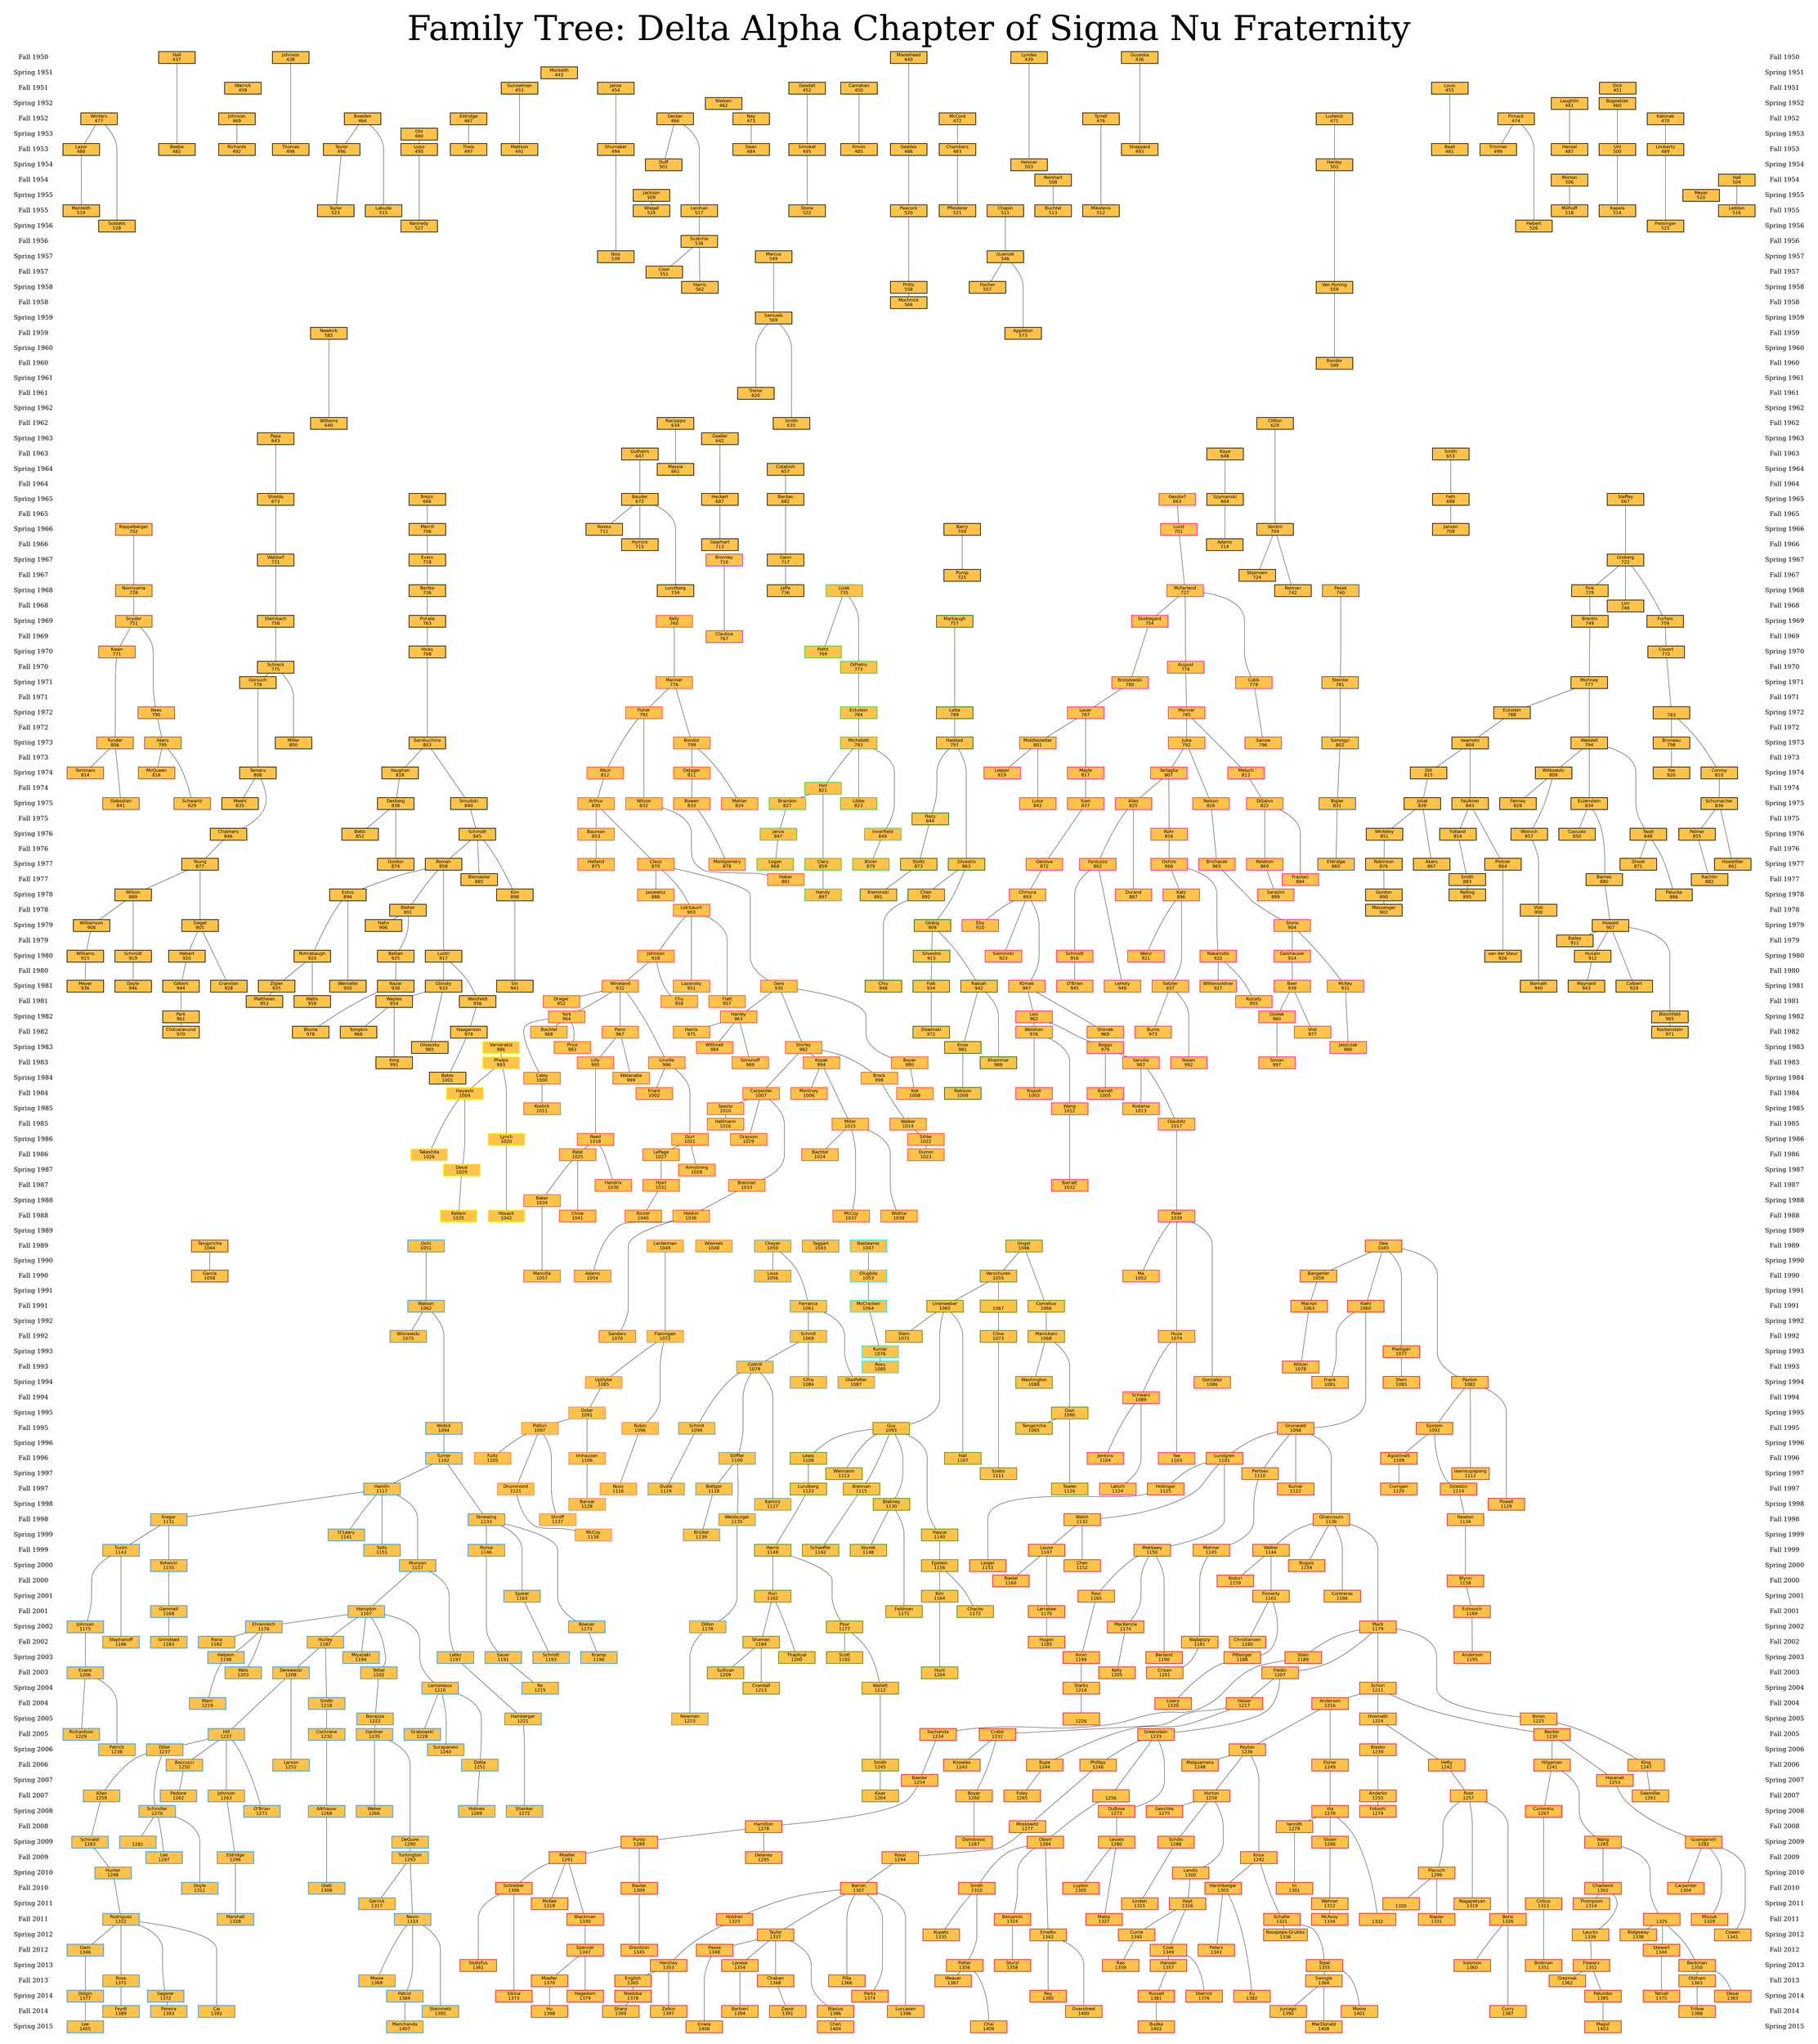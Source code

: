 digraph "family-tree" {
    size=80;
    ratio="compress";
    pad=".5, .5";
    ranksep=0.15;
    nodesep=0.5;
    label="Family Tree: Delta Alpha Chapter of Sigma Nu Fraternity";
    labelloc="t";
    fontsize=110;
    concentrate=False;
    node [style="filled",shape="box",penwidth=2,width=1.63,fontname="dejavu sans"];
    edge [arrowhead="none"];
    subgraph "ranks-left" {
        node [color="none",fontsize=20,fontname="dejavu serif"];
        edge [style="invis"];
        "ranks-left:fall1950" [label="Fall 1950"];
        "ranks-left:spring1951" [label="Spring 1951"];
        "ranks-left:fall1951" [label="Fall 1951"];
        "ranks-left:spring1952" [label="Spring 1952"];
        "ranks-left:fall1952" [label="Fall 1952"];
        "ranks-left:spring1953" [label="Spring 1953"];
        "ranks-left:fall1953" [label="Fall 1953"];
        "ranks-left:spring1954" [label="Spring 1954"];
        "ranks-left:fall1954" [label="Fall 1954"];
        "ranks-left:spring1955" [label="Spring 1955"];
        "ranks-left:fall1955" [label="Fall 1955"];
        "ranks-left:spring1956" [label="Spring 1956"];
        "ranks-left:fall1956" [label="Fall 1956"];
        "ranks-left:spring1957" [label="Spring 1957"];
        "ranks-left:fall1957" [label="Fall 1957"];
        "ranks-left:spring1958" [label="Spring 1958"];
        "ranks-left:fall1958" [label="Fall 1958"];
        "ranks-left:spring1959" [label="Spring 1959"];
        "ranks-left:fall1959" [label="Fall 1959"];
        "ranks-left:spring1960" [label="Spring 1960"];
        "ranks-left:fall1960" [label="Fall 1960"];
        "ranks-left:spring1961" [label="Spring 1961"];
        "ranks-left:fall1961" [label="Fall 1961"];
        "ranks-left:spring1962" [label="Spring 1962"];
        "ranks-left:fall1962" [label="Fall 1962"];
        "ranks-left:spring1963" [label="Spring 1963"];
        "ranks-left:fall1963" [label="Fall 1963"];
        "ranks-left:spring1964" [label="Spring 1964"];
        "ranks-left:fall1964" [label="Fall 1964"];
        "ranks-left:spring1965" [label="Spring 1965"];
        "ranks-left:fall1965" [label="Fall 1965"];
        "ranks-left:spring1966" [label="Spring 1966"];
        "ranks-left:fall1966" [label="Fall 1966"];
        "ranks-left:spring1967" [label="Spring 1967"];
        "ranks-left:fall1967" [label="Fall 1967"];
        "ranks-left:spring1968" [label="Spring 1968"];
        "ranks-left:fall1968" [label="Fall 1968"];
        "ranks-left:spring1969" [label="Spring 1969"];
        "ranks-left:fall1969" [label="Fall 1969"];
        "ranks-left:spring1970" [label="Spring 1970"];
        "ranks-left:fall1970" [label="Fall 1970"];
        "ranks-left:spring1971" [label="Spring 1971"];
        "ranks-left:fall1971" [label="Fall 1971"];
        "ranks-left:spring1972" [label="Spring 1972"];
        "ranks-left:fall1972" [label="Fall 1972"];
        "ranks-left:spring1973" [label="Spring 1973"];
        "ranks-left:fall1973" [label="Fall 1973"];
        "ranks-left:spring1974" [label="Spring 1974"];
        "ranks-left:fall1974" [label="Fall 1974"];
        "ranks-left:spring1975" [label="Spring 1975"];
        "ranks-left:fall1975" [label="Fall 1975"];
        "ranks-left:spring1976" [label="Spring 1976"];
        "ranks-left:fall1976" [label="Fall 1976"];
        "ranks-left:spring1977" [label="Spring 1977"];
        "ranks-left:fall1977" [label="Fall 1977"];
        "ranks-left:spring1978" [label="Spring 1978"];
        "ranks-left:fall1978" [label="Fall 1978"];
        "ranks-left:spring1979" [label="Spring 1979"];
        "ranks-left:fall1979" [label="Fall 1979"];
        "ranks-left:spring1980" [label="Spring 1980"];
        "ranks-left:fall1980" [label="Fall 1980"];
        "ranks-left:spring1981" [label="Spring 1981"];
        "ranks-left:fall1981" [label="Fall 1981"];
        "ranks-left:spring1982" [label="Spring 1982"];
        "ranks-left:fall1982" [label="Fall 1982"];
        "ranks-left:spring1983" [label="Spring 1983"];
        "ranks-left:fall1983" [label="Fall 1983"];
        "ranks-left:spring1984" [label="Spring 1984"];
        "ranks-left:fall1984" [label="Fall 1984"];
        "ranks-left:spring1985" [label="Spring 1985"];
        "ranks-left:fall1985" [label="Fall 1985"];
        "ranks-left:spring1986" [label="Spring 1986"];
        "ranks-left:fall1986" [label="Fall 1986"];
        "ranks-left:spring1987" [label="Spring 1987"];
        "ranks-left:fall1987" [label="Fall 1987"];
        "ranks-left:spring1988" [label="Spring 1988"];
        "ranks-left:fall1988" [label="Fall 1988"];
        "ranks-left:spring1989" [label="Spring 1989"];
        "ranks-left:fall1989" [label="Fall 1989"];
        "ranks-left:spring1990" [label="Spring 1990"];
        "ranks-left:fall1990" [label="Fall 1990"];
        "ranks-left:spring1991" [label="Spring 1991"];
        "ranks-left:fall1991" [label="Fall 1991"];
        "ranks-left:spring1992" [label="Spring 1992"];
        "ranks-left:fall1992" [label="Fall 1992"];
        "ranks-left:spring1993" [label="Spring 1993"];
        "ranks-left:fall1993" [label="Fall 1993"];
        "ranks-left:spring1994" [label="Spring 1994"];
        "ranks-left:fall1994" [label="Fall 1994"];
        "ranks-left:spring1995" [label="Spring 1995"];
        "ranks-left:fall1995" [label="Fall 1995"];
        "ranks-left:spring1996" [label="Spring 1996"];
        "ranks-left:fall1996" [label="Fall 1996"];
        "ranks-left:spring1997" [label="Spring 1997"];
        "ranks-left:fall1997" [label="Fall 1997"];
        "ranks-left:spring1998" [label="Spring 1998"];
        "ranks-left:fall1998" [label="Fall 1998"];
        "ranks-left:spring1999" [label="Spring 1999"];
        "ranks-left:fall1999" [label="Fall 1999"];
        "ranks-left:spring2000" [label="Spring 2000"];
        "ranks-left:fall2000" [label="Fall 2000"];
        "ranks-left:spring2001" [label="Spring 2001"];
        "ranks-left:fall2001" [label="Fall 2001"];
        "ranks-left:spring2002" [label="Spring 2002"];
        "ranks-left:fall2002" [label="Fall 2002"];
        "ranks-left:spring2003" [label="Spring 2003"];
        "ranks-left:fall2003" [label="Fall 2003"];
        "ranks-left:spring2004" [label="Spring 2004"];
        "ranks-left:fall2004" [label="Fall 2004"];
        "ranks-left:spring2005" [label="Spring 2005"];
        "ranks-left:fall2005" [label="Fall 2005"];
        "ranks-left:spring2006" [label="Spring 2006"];
        "ranks-left:fall2006" [label="Fall 2006"];
        "ranks-left:spring2007" [label="Spring 2007"];
        "ranks-left:fall2007" [label="Fall 2007"];
        "ranks-left:spring2008" [label="Spring 2008"];
        "ranks-left:fall2008" [label="Fall 2008"];
        "ranks-left:spring2009" [label="Spring 2009"];
        "ranks-left:fall2009" [label="Fall 2009"];
        "ranks-left:spring2010" [label="Spring 2010"];
        "ranks-left:fall2010" [label="Fall 2010"];
        "ranks-left:spring2011" [label="Spring 2011"];
        "ranks-left:fall2011" [label="Fall 2011"];
        "ranks-left:spring2012" [label="Spring 2012"];
        "ranks-left:fall2012" [label="Fall 2012"];
        "ranks-left:spring2013" [label="Spring 2013"];
        "ranks-left:fall2013" [label="Fall 2013"];
        "ranks-left:spring2014" [label="Spring 2014"];
        "ranks-left:fall2014" [label="Fall 2014"];
        "ranks-left:spring2015" [label="Spring 2015"];
        "ranks-left:fall1950" -> "ranks-left:spring1951";
        "ranks-left:spring1951" -> "ranks-left:fall1951";
        "ranks-left:fall1951" -> "ranks-left:spring1952";
        "ranks-left:spring1952" -> "ranks-left:fall1952";
        "ranks-left:fall1952" -> "ranks-left:spring1953";
        "ranks-left:spring1953" -> "ranks-left:fall1953";
        "ranks-left:fall1953" -> "ranks-left:spring1954";
        "ranks-left:spring1954" -> "ranks-left:fall1954";
        "ranks-left:fall1954" -> "ranks-left:spring1955";
        "ranks-left:spring1955" -> "ranks-left:fall1955";
        "ranks-left:fall1955" -> "ranks-left:spring1956";
        "ranks-left:spring1956" -> "ranks-left:fall1956";
        "ranks-left:fall1956" -> "ranks-left:spring1957";
        "ranks-left:spring1957" -> "ranks-left:fall1957";
        "ranks-left:fall1957" -> "ranks-left:spring1958";
        "ranks-left:spring1958" -> "ranks-left:fall1958";
        "ranks-left:fall1958" -> "ranks-left:spring1959";
        "ranks-left:spring1959" -> "ranks-left:fall1959";
        "ranks-left:fall1959" -> "ranks-left:spring1960";
        "ranks-left:spring1960" -> "ranks-left:fall1960";
        "ranks-left:fall1960" -> "ranks-left:spring1961";
        "ranks-left:spring1961" -> "ranks-left:fall1961";
        "ranks-left:fall1961" -> "ranks-left:spring1962";
        "ranks-left:spring1962" -> "ranks-left:fall1962";
        "ranks-left:fall1962" -> "ranks-left:spring1963";
        "ranks-left:spring1963" -> "ranks-left:fall1963";
        "ranks-left:fall1963" -> "ranks-left:spring1964";
        "ranks-left:spring1964" -> "ranks-left:fall1964";
        "ranks-left:fall1964" -> "ranks-left:spring1965";
        "ranks-left:spring1965" -> "ranks-left:fall1965";
        "ranks-left:fall1965" -> "ranks-left:spring1966";
        "ranks-left:spring1966" -> "ranks-left:fall1966";
        "ranks-left:fall1966" -> "ranks-left:spring1967";
        "ranks-left:spring1967" -> "ranks-left:fall1967";
        "ranks-left:fall1967" -> "ranks-left:spring1968";
        "ranks-left:spring1968" -> "ranks-left:fall1968";
        "ranks-left:fall1968" -> "ranks-left:spring1969";
        "ranks-left:spring1969" -> "ranks-left:fall1969";
        "ranks-left:fall1969" -> "ranks-left:spring1970";
        "ranks-left:spring1970" -> "ranks-left:fall1970";
        "ranks-left:fall1970" -> "ranks-left:spring1971";
        "ranks-left:spring1971" -> "ranks-left:fall1971";
        "ranks-left:fall1971" -> "ranks-left:spring1972";
        "ranks-left:spring1972" -> "ranks-left:fall1972";
        "ranks-left:fall1972" -> "ranks-left:spring1973";
        "ranks-left:spring1973" -> "ranks-left:fall1973";
        "ranks-left:fall1973" -> "ranks-left:spring1974";
        "ranks-left:spring1974" -> "ranks-left:fall1974";
        "ranks-left:fall1974" -> "ranks-left:spring1975";
        "ranks-left:spring1975" -> "ranks-left:fall1975";
        "ranks-left:fall1975" -> "ranks-left:spring1976";
        "ranks-left:spring1976" -> "ranks-left:fall1976";
        "ranks-left:fall1976" -> "ranks-left:spring1977";
        "ranks-left:spring1977" -> "ranks-left:fall1977";
        "ranks-left:fall1977" -> "ranks-left:spring1978";
        "ranks-left:spring1978" -> "ranks-left:fall1978";
        "ranks-left:fall1978" -> "ranks-left:spring1979";
        "ranks-left:spring1979" -> "ranks-left:fall1979";
        "ranks-left:fall1979" -> "ranks-left:spring1980";
        "ranks-left:spring1980" -> "ranks-left:fall1980";
        "ranks-left:fall1980" -> "ranks-left:spring1981";
        "ranks-left:spring1981" -> "ranks-left:fall1981";
        "ranks-left:fall1981" -> "ranks-left:spring1982";
        "ranks-left:spring1982" -> "ranks-left:fall1982";
        "ranks-left:fall1982" -> "ranks-left:spring1983";
        "ranks-left:spring1983" -> "ranks-left:fall1983";
        "ranks-left:fall1983" -> "ranks-left:spring1984";
        "ranks-left:spring1984" -> "ranks-left:fall1984";
        "ranks-left:fall1984" -> "ranks-left:spring1985";
        "ranks-left:spring1985" -> "ranks-left:fall1985";
        "ranks-left:fall1985" -> "ranks-left:spring1986";
        "ranks-left:spring1986" -> "ranks-left:fall1986";
        "ranks-left:fall1986" -> "ranks-left:spring1987";
        "ranks-left:spring1987" -> "ranks-left:fall1987";
        "ranks-left:fall1987" -> "ranks-left:spring1988";
        "ranks-left:spring1988" -> "ranks-left:fall1988";
        "ranks-left:fall1988" -> "ranks-left:spring1989";
        "ranks-left:spring1989" -> "ranks-left:fall1989";
        "ranks-left:fall1989" -> "ranks-left:spring1990";
        "ranks-left:spring1990" -> "ranks-left:fall1990";
        "ranks-left:fall1990" -> "ranks-left:spring1991";
        "ranks-left:spring1991" -> "ranks-left:fall1991";
        "ranks-left:fall1991" -> "ranks-left:spring1992";
        "ranks-left:spring1992" -> "ranks-left:fall1992";
        "ranks-left:fall1992" -> "ranks-left:spring1993";
        "ranks-left:spring1993" -> "ranks-left:fall1993";
        "ranks-left:fall1993" -> "ranks-left:spring1994";
        "ranks-left:spring1994" -> "ranks-left:fall1994";
        "ranks-left:fall1994" -> "ranks-left:spring1995";
        "ranks-left:spring1995" -> "ranks-left:fall1995";
        "ranks-left:fall1995" -> "ranks-left:spring1996";
        "ranks-left:spring1996" -> "ranks-left:fall1996";
        "ranks-left:fall1996" -> "ranks-left:spring1997";
        "ranks-left:spring1997" -> "ranks-left:fall1997";
        "ranks-left:fall1997" -> "ranks-left:spring1998";
        "ranks-left:spring1998" -> "ranks-left:fall1998";
        "ranks-left:fall1998" -> "ranks-left:spring1999";
        "ranks-left:spring1999" -> "ranks-left:fall1999";
        "ranks-left:fall1999" -> "ranks-left:spring2000";
        "ranks-left:spring2000" -> "ranks-left:fall2000";
        "ranks-left:fall2000" -> "ranks-left:spring2001";
        "ranks-left:spring2001" -> "ranks-left:fall2001";
        "ranks-left:fall2001" -> "ranks-left:spring2002";
        "ranks-left:spring2002" -> "ranks-left:fall2002";
        "ranks-left:fall2002" -> "ranks-left:spring2003";
        "ranks-left:spring2003" -> "ranks-left:fall2003";
        "ranks-left:fall2003" -> "ranks-left:spring2004";
        "ranks-left:spring2004" -> "ranks-left:fall2004";
        "ranks-left:fall2004" -> "ranks-left:spring2005";
        "ranks-left:spring2005" -> "ranks-left:fall2005";
        "ranks-left:fall2005" -> "ranks-left:spring2006";
        "ranks-left:spring2006" -> "ranks-left:fall2006";
        "ranks-left:fall2006" -> "ranks-left:spring2007";
        "ranks-left:spring2007" -> "ranks-left:fall2007";
        "ranks-left:fall2007" -> "ranks-left:spring2008";
        "ranks-left:spring2008" -> "ranks-left:fall2008";
        "ranks-left:fall2008" -> "ranks-left:spring2009";
        "ranks-left:spring2009" -> "ranks-left:fall2009";
        "ranks-left:fall2009" -> "ranks-left:spring2010";
        "ranks-left:spring2010" -> "ranks-left:fall2010";
        "ranks-left:fall2010" -> "ranks-left:spring2011";
        "ranks-left:spring2011" -> "ranks-left:fall2011";
        "ranks-left:fall2011" -> "ranks-left:spring2012";
        "ranks-left:spring2012" -> "ranks-left:fall2012";
        "ranks-left:fall2012" -> "ranks-left:spring2013";
        "ranks-left:spring2013" -> "ranks-left:fall2013";
        "ranks-left:fall2013" -> "ranks-left:spring2014";
        "ranks-left:spring2014" -> "ranks-left:fall2014";
        "ranks-left:fall2014" -> "ranks-left:spring2015";
    }
    subgraph "members" {
        node [fillcolor=".11 .71 1."];
        "702" [label="Koppelberger\n702",color="indianred4"];
        "728" [label="Nomiyama\n728",color="indianred4"];
        "751" [label="Snyder\n751",color="indianred4"];
        "771" [label="Kwan\n771",color="indianred4"];
        "790" [label="Nees\n790",color="indianred4"];
        "795" [label="Akers\n795",color="indianred4"];
        "806" [label="Tunder\n806",color="indianred4"];
        "814" [label="Tammaro\n814",color="indianred4"];
        "816" [label="McQueen\n816",color="indianred4"];
        "829" [label="Schwartz\n829",color="indianred4"];
        "841" [label="Slobodian\n841",color="indianred4"];
        "477" [label="Winters\n477",color="black"];
        "488" [label="Lazor\n488",color="black"];
        "519" [label="Monteith\n519",color="black"];
        "528" [label="Soldatis\n528",color="black"];
        "437" [label="Hall\n437",color="black"];
        "482" [label="Beebe\n482",color="black"];
        "643" [label="Papa\n643",color="black"];
        "673" [label="Shields\n673",color="black"];
        "721" [label="Waldorf\n721",color="black"];
        "758" [label="Steinbach\n758",color="black"];
        "775" [label="Schreck\n775",color="black"];
        "778" [label="Gorsuch\n778",color="black"];
        "800" [label="Miller\n800",color="black"];
        "808" [label="Tamaru\n808",color="black"];
        "835" [label="Meehl\n835",color="black"];
        "846" [label="Chalmers\n846",color="black"];
        "877" [label="Young\n877",color="black"];
        "889" [label="Wilson\n889",color="black"];
        "905" [label="Siegel\n905",color="black"];
        "908" [label="Williamson\n908",color="black"];
        "915" [label="Williams\n915",color="black"];
        "919" [label="Schmidt\n919",color="black"];
        "920" [label="Hebert\n920",color="black"];
        "928" [label="Cranston\n928",color="black"];
        "936" [label="Meyer\n936",color="black"];
        "944" [label="Gilbert\n944",color="black"];
        "946" [label="Doyle\n946",color="black"];
        "961" [label="Park\n961",color="black"];
        "970" [label="Chitvaranund\n970",color="black"];
        "459" [label="Warrick\n459",color="black"];
        "469" [label="Johnson\n469",color="black"];
        "492" [label="Richards\n492",color="black"];
        "1044" [label="Tangpricha\n1044",color="orangered4"];
        "1058" [label="Garcia\n1058",color="orangered4"];
        "438" [label="Johnson\n438",color="black"];
        "498" [label="Thomas\n498",color="black"];
        "464" [label="Bowden\n464",color="black"];
        "496" [label="Taylor\n496",color="black"];
        "515" [label="Labuda\n515",color="black"];
        "523" [label="Taylor\n523",color="black"];
        "480" [label="Ohl\n480",color="black"];
        "490" [label="Lupo\n490",color="black"];
        "527" [label="Kennedy\n527",color="black"];
        "1051" [label="Ochi\n1051",color="dodgerblue"];
        "1062" [label="Watson\n1062",color="dodgerblue"];
        "1075" [label="Wisnewski\n1075",color="dodgerblue"];
        "1094" [label="Widick\n1094",color="dodgerblue"];
        "1102" [label="Turner\n1102",color="dodgerblue"];
        "1117" [label="Hamlin\n1117",color="dodgerblue"];
        "1131" [label="Kreger\n1131",color="dodgerblue"];
        "1133" [label="Striewing\n1133",color="dodgerblue"];
        "1141" [label="O’Leary\n1141",color="dodgerblue"];
        "1143" [label="Tusim\n1143",color="dodgerblue"];
        "1146" [label="Rozsa\n1146",color="dodgerblue"];
        "1151" [label="Sells\n1151",color="dodgerblue"];
        "1155" [label="Kotwicki\n1155",color="dodgerblue"];
        "1157" [label="Munyon\n1157",color="dodgerblue"];
        "1163" [label="Sporer\n1163",color="dodgerblue"];
        "1167" [label="Hampton\n1167",color="dodgerblue"];
        "1168" [label="Gammell\n1168",color="dodgerblue"];
        "1173" [label="Bowser\n1173",color="dodgerblue"];
        "1175" [label="Johnson\n1175",color="dodgerblue"];
        "1176" [label="Ehrenreich\n1176",color="dodgerblue"];
        "1182" [label="Rana\n1182",color="dodgerblue"];
        "1183" [label="Grinstead\n1183",color="dodgerblue"];
        "1186" [label="Stephanoff\n1186",color="dodgerblue"];
        "1187" [label="Hurley\n1187",color="dodgerblue"];
        "1191" [label="Sauer\n1191",color="dodgerblue"];
        "1193" [label="Schmitt\n1193",color="dodgerblue"];
        "1194" [label="Miyazaki\n1194",color="dodgerblue"];
        "1196" [label="Kramp\n1196",color="dodgerblue"];
        "1197" [label="Latko\n1197",color="dodgerblue"];
        "1198" [label="Helpern\n1198",color="dodgerblue"];
        "1202" [label="Tellier\n1202",color="dodgerblue"];
        "1203" [label="Weis\n1203",color="dodgerblue"];
        "1206" [label="Evans\n1206",color="dodgerblue"];
        "1208" [label="Derewecki\n1208",color="dodgerblue"];
        "1210" [label="Lamoreaux\n1210",color="dodgerblue"];
        "1215" [label="Ro\n1215",color="dodgerblue"];
        "1218" [label="Smith\n1218",color="dodgerblue"];
        "1219" [label="Marri\n1219",color="dodgerblue"];
        "1221" [label="Hamberger\n1221",color="dodgerblue"];
        "1222" [label="Bonazza\n1222",color="dodgerblue"];
        "1227" [label="Hill\n1227",color="dodgerblue"];
        "1228" [label="Grabowski\n1228",color="dodgerblue"];
        "1229" [label="Richardson\n1229",color="dodgerblue"];
        "1232" [label="Cochrane\n1232",color="dodgerblue"];
        "1235" [label="Gardner\n1235",color="dodgerblue"];
        "1237" [label="Diller\n1237",color="dodgerblue"];
        "1238" [label="Petrick\n1238",color="dodgerblue"];
        "1240" [label="Surapaneni\n1240",color="dodgerblue"];
        "1250" [label="Boccucci\n1250",color="dodgerblue"];
        "1251" [label="Dotta\n1251",color="dodgerblue"];
        "1252" [label="Larson\n1252",color="dodgerblue"];
        "1259" [label="Allen\n1259",color="dodgerblue"];
        "1262" [label="Pedone\n1262",color="dodgerblue"];
        "1263" [label="Johnson\n1263",color="dodgerblue"];
        "1266" [label="Weber\n1266",color="dodgerblue"];
        "1268" [label="Alkhasov\n1268",color="dodgerblue"];
        "1269" [label="Holmes\n1269",color="dodgerblue"];
        "1270" [label="Schindler\n1270",color="dodgerblue"];
        "1271" [label="O’Brian\n1271",color="dodgerblue"];
        "1272" [label="Shanker\n1272",color="dodgerblue"];
        "1281" [label="\n1281",color="dodgerblue"];
        "1283" [label="Schiraldi\n1283",color="dodgerblue"];
        "1290" [label="DeGuire\n1290",color="dodgerblue"];
        "1293" [label="Turkington\n1293",color="dodgerblue"];
        "1296" [label="Eldridge\n1296",color="dodgerblue"];
        "1297" [label="Lee\n1297",color="dodgerblue"];
        "1298" [label="Hunter\n1298",color="dodgerblue"];
        "1308" [label="Glatt\n1308",color="dodgerblue"];
        "1311" [label="Doyle\n1311",color="dodgerblue"];
        "1317" [label="Gerrick\n1317",color="dodgerblue"];
        "1322" [label="Rodriguez\n1322",color="dodgerblue"];
        "1328" [label="Marshall\n1328",color="dodgerblue"];
        "1333" [label="Nevin\n1333",color="dodgerblue"];
        "1346" [label="Gwin\n1346",color="dodgerblue"];
        "1369" [label="Moore\n1369",color="dodgerblue"];
        "1371" [label="Rose\n1371",color="dodgerblue"];
        "1372" [label="Sagerer\n1372",color="dodgerblue"];
        "1377" [label="Dolgin\n1377",color="dodgerblue"];
        "1384" [label="Patrizi\n1384",color="dodgerblue"];
        "1389" [label="Feydt\n1389",color="dodgerblue"];
        "1392" [label="Cai\n1392",color="dodgerblue"];
        "1393" [label="Pereira\n1393",color="dodgerblue"];
        "1395" [label="Steinmetz\n1395",color="dodgerblue"];
        "1405" [label="Lee\n1405",color="dodgerblue"];
        "1407" [label="Manchanda\n1407",color="dodgerblue"];
        "467" [label="Eldridge\n467",color="black"];
        "497" [label="Theis\n497",color="black"];
        "1001" [label="Bates\n1001",color="black"];
        "666" [label="Brezic\n666",color="black"];
        "706" [label="Merrill\n706",color="black"];
        "718" [label="Evers\n718",color="black"];
        "726" [label="Bertko\n726",color="black"];
        "763" [label="Puhala\n763",color="black"];
        "768" [label="Hicks\n768",color="black"];
        "803" [label="Sambuchino\n803",color="black"];
        "818" [label="Vaughan\n818",color="black"];
        "838" [label="Desberg\n838",color="black"];
        "840" [label="Smudski\n840",color="black"];
        "845" [label="Schmidt\n845",color="black"];
        "852" [label="Betts\n852",color="black"];
        "858" [label="Roman\n858",color="black"];
        "874" [label="Gordon\n874",color="black"];
        "885" [label="Blemaster\n885",color="black"];
        "894" [label="Estus\n894",color="black"];
        "898" [label="Kim\n898",color="black"];
        "901" [label="Bleher\n901",color="black"];
        "906" [label="Hahn\n906",color="black"];
        "917" [label="Lustri\n917",color="black"];
        "924" [label="Rohrabaugh\n924",color="black"];
        "925" [label="Bellian\n925",color="black"];
        "933" [label="Glinsky\n933",color="black"];
        "935" [label="Zigler\n935",color="black"];
        "938" [label="Nazar\n938",color="black"];
        "941" [label="Sin\n941",color="black"];
        "950" [label="Wernette\n950",color="black"];
        "953" [label="Matthews\n953",color="black"];
        "954" [label="Waples\n954",color="black"];
        "956" [label="Weisfeldt\n956",color="black"];
        "959" [label="Watts\n959",color="black"];
        "966" [label="Tompkin\n966",color="black"];
        "974" [label="Haagensen\n974",color="black"];
        "978" [label="Blume\n978",color="black"];
        "985" [label="Olsavsky\n985",color="black"];
        "991" [label="King\n991",color="black"];
        "1004" [label="Hayashi\n1004",color="yellow"];
        "1020" [label="Lynch\n1020",color="yellow"];
        "1026" [label="Takeshita\n1026",color="yellow"];
        "1029" [label="Desai\n1029",color="yellow"];
        "1035" [label="Kellam\n1035",color="yellow"];
        "1042" [label="Hosack\n1042",color="yellow"];
        "986" [label="Varverakis\n986",color="yellow"];
        "993" [label="Phelps\n993",color="yellow"];
        "1000" [label="Caley\n1000",color="brown1"];
        "1002" [label="Friant\n1002",color="brown1"];
        "1006" [label="Montney\n1006",color="brown1"];
        "1007" [label="Carpenter\n1007",color="brown1"];
        "1008" [label="Kok\n1008",color="brown1"];
        "1010" [label="Spezio\n1010",color="brown1"];
        "1011" [label="Kostick\n1011",color="brown1"];
        "1014" [label="Walker\n1014",color="brown1"];
        "1015" [label="Miller\n1015",color="brown1"];
        "1016" [label="Hellmann\n1016",color="brown1"];
        "1018" [label="Reed\n1018",color="brown1"];
        "1019" [label="Grayson\n1019",color="brown1"];
        "1021" [label="Durr\n1021",color="brown1"];
        "1022" [label="Sihler\n1022",color="brown1"];
        "1023" [label="Dumm\n1023",color="brown1"];
        "1024" [label="Bachtel\n1024",color="brown1"];
        "1025" [label="Patel\n1025",color="brown1"];
        "1027" [label="LePage\n1027",color="brown1"];
        "1028" [label="Armstrong\n1028",color="brown1"];
        "1030" [label="Hendrix\n1030",color="brown1"];
        "1031" [label="Hjort\n1031",color="brown1"];
        "1033" [label="Brennan\n1033",color="brown1"];
        "1034" [label="Baker\n1034",color="brown1"];
        "1036" [label="Heskin\n1036",color="brown1"];
        "1037" [label="McCoy\n1037",color="brown1"];
        "1038" [label="Widina\n1038",color="brown1"];
        "1040" [label="Kinzer\n1040",color="brown1"];
        "1041" [label="Chow\n1041",color="brown1"];
        "1054" [label="Adams\n1054",color="brown1"];
        "1057" [label="Mancilla\n1057",color="brown1"];
        "1070" [label="Sanders\n1070",color="brown1"];
        "760" [label="Kelly\n760",color="brown1"];
        "776" [label="Mariner\n776",color="brown1"];
        "791" [label="Fisher\n791",color="brown1"];
        "799" [label="Bondor\n799",color="brown1"];
        "811" [label="DeJager\n811",color="brown1"];
        "812" [label="Atkin\n812",color="brown1"];
        "824" [label="Mahler\n824",color="brown1"];
        "830" [label="Arthur\n830",color="brown1"];
        "832" [label="Wilson\n832",color="brown1"];
        "833" [label="Bowen\n833",color="brown1"];
        "853" [label="Bauman\n853",color="brown1"];
        "870" [label="Claus\n870",color="brown1"];
        "875" [label="Helland\n875",color="brown1"];
        "878" [label="Montgomery\n878",color="brown1"];
        "881" [label="Haber\n881",color="brown1"];
        "888" [label="Jasiewicz\n888",color="brown1"];
        "903" [label="Lidrbauch\n903",color="brown1"];
        "918" [label="Johnson\n918",color="brown1"];
        "930" [label="Gero\n930",color="brown1"];
        "932" [label="Wineland\n932",color="brown1"];
        "951" [label="Lazansky\n951",color="brown1"];
        "952" [label="Drager\n952",color="brown1"];
        "957" [label="Flatt\n957",color="brown1"];
        "958" [label="Chu\n958",color="brown1"];
        "963" [label="Hanley\n963",color="brown1"];
        "964" [label="York\n964",color="brown1"];
        "967" [label="Penn\n967",color="brown1"];
        "968" [label="Bachtel\n968",color="brown1"];
        "975" [label="Harris\n975",color="brown1"];
        "982" [label="Shirley\n982",color="brown1"];
        "983" [label="Price\n983",color="brown1"];
        "984" [label="Withnell\n984",color="brown1"];
        "989" [label="Simonoff\n989",color="brown1"];
        "990" [label="Boyer\n990",color="brown1"];
        "994" [label="Kozak\n994",color="brown1"];
        "995" [label="Lilly\n995",color="brown1"];
        "996" [label="Linville\n996",color="brown1"];
        "998" [label="Brock\n998",color="brown1"];
        "999" [label="Watanabe\n999",color="brown1"];
        "453" [label="Gunselman\n453",color="black"];
        "491" [label="Mattson\n491",color="black"];
        "647" [label="Gutheim\n647",color="black"];
        "672" [label="Bauder\n672",color="black"];
        "711" [label="Voress\n711",color="black"];
        "715" [label="Hyrnick\n715",color="black"];
        "734" [label="Lundberg\n734",color="black"];
        "585" [label="Newkirk\n585",color="black"];
        "640" [label="Williams\n640",color="black"];
        "454" [label="Janos\n454",color="black"];
        "494" [label="Shumaker\n494",color="black"];
        "539" [label="Ibos\n539",color="black"];
        "1049" [label="Lanterman\n1049",color="salmon2"];
        "1072" [label="Flannigan\n1072",color="salmon2"];
        "1085" [label="UpDyke\n1085",color="salmon2"];
        "1091" [label="Oster\n1091",color="salmon2"];
        "1096" [label="Rubin\n1096",color="salmon2"];
        "1097" [label="Potluri\n1097",color="salmon2"];
        "1105" [label="Fultz\n1105",color="salmon2"];
        "1106" [label="Imhausen\n1106",color="salmon2"];
        "1116" [label="Nuss\n1116",color="salmon2"];
        "1121" [label="Drummond\n1121",color="salmon2"];
        "1128" [label="Bansal\n1128",color="salmon2"];
        "1137" [label="Shroff\n1137",color="salmon2"];
        "1138" [label="McCoy\n1138",color="salmon2"];
        "634" [label="Racioppo\n634",color="black"];
        "661" [label="Massie\n661",color="black"];
        "509" [label="Jackson\n509",color="black"];
        "524" [label="Wiegel\n524",color="black"];
        "1048" [label="Wiemels\n1048",color="sienna2"];
        "466" [label="Decker\n466",color="black"];
        "501" [label="Duff\n501",color="black"];
        "517" [label="Lenihan\n517",color="black"];
        "538" [label="Scotchie\n538",color="black"];
        "551" [label="Coon\n551",color="black"];
        "562" [label="Harris\n562",color="black"];
        "443" [label="Monteith\n443",color="black"];
        "1050" [label="Cheyer\n1050",color="cadetblue"];
        "1056" [label="Lisse\n1056",color="cadetblue"];
        "1061" [label="Ferrance\n1061",color="cadetblue"];
        "1069" [label="Schmit\n1069",color="cadetblue"];
        "1079" [label="Cottrill\n1079",color="cadetblue"];
        "1084" [label="Cifra\n1084",color="cadetblue"];
        "1087" [label="Gladfelter\n1087",color="cadetblue"];
        "1099" [label="Schmit\n1099",color="cadetblue"];
        "1100" [label="Stiffler\n1100",color="cadetblue"];
        "1118" [label="Bottger\n1118",color="cadetblue"];
        "1119" [label="Dudik\n1119",color="cadetblue"];
        "1127" [label="Kannry\n1127",color="cadetblue"];
        "1135" [label="Weisburger\n1135",color="cadetblue"];
        "1139" [label="Bricker\n1139",color="cadetblue"];
        "1178" [label="Dillon\n1178",color="cadetblue"];
        "1223" [label="Newman\n1223",color="cadetblue"];
        "462" [label="Nielsen\n462",color="black"];
        "716" [label="Bromley\n716",color="purple"];
        "767" [label="Clautice\n767",color="purple"];
        "549" [label="Marcus\n549",color="black"];
        "569" [label="Samuels\n569",color="black"];
        "620" [label="Trenor\n620",color="black"];
        "635" [label="Smith\n635",color="black"];
        "473" [label="Nay\n473",color="black"];
        "484" [label="Dean\n484",color="black"];
        "642" [label="Goeller\n642",color="black"];
        "687" [label="Heckert\n687",color="black"];
        "713" [label="Gearhart\n713",color="black"];
        "452" [label="Goodall\n452",color="black"];
        "495" [label="Simokat\n495",color="black"];
        "522" [label="Stone\n522",color="black"];
        "450" [label="Carnahan\n450",color="black"];
        "485" [label="Firmin\n485",color="black"];
        "440" [label="Moorehead\n440",color="black"];
        "486" [label="Geddes\n486",color="black"];
        "520" [label="Peacock\n520",color="black"];
        "558" [label="Pritts\n558",color="black"];
        "566" [label="Mochnick\n566",color="black"];
        "472" [label="McCord\n472",color="black"];
        "483" [label="Chambers\n483",color="black"];
        "521" [label="Pfleiderer\n521",color="black"];
        "439" [label="Lyndes\n439",color="black"];
        "503" [label="Heisner\n503",color="black"];
        "511" [label="Chapin\n511",color="black"];
        "546" [label="Guenzel\n546",color="black"];
        "557" [label="Fischer\n557",color="black"];
        "573" [label="Appleton\n573",color="black"];
        "657" [label="Cotabish\n657",color="black"];
        "682" [label="Berdan\n682",color="black"];
        "717" [label="Gann\n717",color="black"];
        "736" [label="Jaffe\n736",color="black"];
        "508" [label="Reinhart\n508",color="black"];
        "513" [label="Buchtel\n513",color="black"];
        "1043" [label="Taggart\n1043",color="slategrey"];
        "709" [label="Barry\n709",color="black"];
        "725" [label="Pump\n725",color="black"];
        "1047" [label="Bastawros\n1047",color="cyan2"];
        "1053" [label="Olugbile\n1053",color="cyan2"];
        "1064" [label="McCracken\n1064",color="cyan2"];
        "1076" [label="Kumar\n1076",color="cyan2"];
        "1080" [label="Rosu\n1080",color="cyan2"];
        "1046" [label="Unger\n1046",color="chartreuse4"];
        "1055" [label="Verschuren\n1055",color="chartreuse4"];
        "1065" [label="Linenweber\n1065",color="chartreuse4"];
        "1066" [label="Cornelius\n1066",color="chartreuse4"];
        "1067" [label="\n1067",color="chartreuse4"];
        "1068" [label="Manickam\n1068",color="chartreuse4"];
        "1071" [label="Stern\n1071",color="chartreuse4"];
        "1073" [label="Cline\n1073",color="chartreuse4"];
        "1088" [label="Washington\n1088",color="chartreuse4"];
        "1090" [label="Qazi\n1090",color="chartreuse4"];
        "1093" [label="Guy\n1093",color="chartreuse4"];
        "1095" [label="Tangpricha\n1095",color="chartreuse4"];
        "1107" [label="Hall\n1107",color="chartreuse4"];
        "1108" [label="Lewis\n1108",color="chartreuse4"];
        "1111" [label="Szabo\n1111",color="chartreuse4"];
        "1113" [label="Wannasin\n1113",color="chartreuse4"];
        "1115" [label="Brennan\n1115",color="chartreuse4"];
        "1123" [label="Lundberg\n1123",color="chartreuse4"];
        "1126" [label="Towler\n1126",color="chartreuse4"];
        "1130" [label="Blakney\n1130",color="chartreuse4"];
        "1140" [label="Haque\n1140",color="chartreuse4"];
        "1142" [label="Schaeffer\n1142",color="chartreuse4"];
        "1148" [label="Vavrek\n1148",color="chartreuse4"];
        "1149" [label="Harris\n1149",color="chartreuse4"];
        "1156" [label="Epstein\n1156",color="chartreuse4"];
        "1162" [label="Puri\n1162",color="chartreuse4"];
        "1164" [label="Kim\n1164",color="chartreuse4"];
        "1171" [label="Feldman\n1171",color="chartreuse4"];
        "1172" [label="Chacko\n1172",color="chartreuse4"];
        "1177" [label="Pour\n1177",color="chartreuse4"];
        "1184" [label="Shaman\n1184",color="chartreuse4"];
        "1192" [label="Scott\n1192",color="chartreuse4"];
        "1200" [label="Thapliyal\n1200",color="chartreuse4"];
        "1204" [label="Hunt\n1204",color="chartreuse4"];
        "1209" [label="Sullivan\n1209",color="chartreuse4"];
        "1212" [label="Wallett\n1212",color="chartreuse4"];
        "1213" [label="Crandall\n1213",color="chartreuse4"];
        "1245" [label="Smith\n1245",color="chartreuse4"];
        "1264" [label="Kiser\n1264",color="chartreuse4"];
        "476" [label="Tyrrell\n476",color="black"];
        "512" [label="Mikolanis\n512",color="black"];
        "436" [label="Guyeska\n436",color="black"];
        "493" [label="Sheppard\n493",color="black"];
        "735" [label="Lizak\n735",color="limegreen"];
        "769" [label="Pettit\n769",color="limegreen"];
        "773" [label="DiPietro\n773",color="limegreen"];
        "784" [label="Eckstein\n784",color="limegreen"];
        "793" [label="Michelotti\n793",color="limegreen"];
        "821" [label="Hirt\n821",color="limegreen"];
        "823" [label="Libbe\n823",color="limegreen"];
        "827" [label="Brandon\n827",color="limegreen"];
        "847" [label="Jarvis\n847",color="limegreen"];
        "849" [label="Innerfield\n849",color="limegreen"];
        "859" [label="Clary\n859",color="limegreen"];
        "868" [label="Logan\n868",color="limegreen"];
        "879" [label="Bixler\n879",color="limegreen"];
        "897" [label="Handy\n897",color="limegreen"];
        "471" [label="Ludwick\n471",color="black"];
        "502" [label="Hanley\n502",color="black"];
        "559" [label="Van Hyning\n559",color="black"];
        "599" [label="Bondor\n599",color="black"];
        "1009" [label="Robison\n1009",color="darkgreen"];
        "757" [label="Marbaugh\n757",color="darkgreen"];
        "789" [label="Latta\n789",color="darkgreen"];
        "797" [label="Haddad\n797",color="darkgreen"];
        "844" [label="Hazy\n844",color="darkgreen"];
        "863" [label="Silvestro\n863",color="darkgreen"];
        "873" [label="Stoltz\n873",color="darkgreen"];
        "891" [label="Kreminski\n891",color="darkgreen"];
        "892" [label="Chen\n892",color="darkgreen"];
        "909" [label="Globig\n909",color="darkgreen"];
        "913" [label="Silvestro\n913",color="darkgreen"];
        "934" [label="Folk\n934",color="darkgreen"];
        "942" [label="Rabiah\n942",color="darkgreen"];
        "948" [label="Chiu\n948",color="darkgreen"];
        "972" [label="Slowinski\n972",color="darkgreen"];
        "981" [label="Knox\n981",color="darkgreen"];
        "988" [label="Khammar\n988",color="darkgreen"];
        "1003" [label="Rispoli\n1003",color="deeppink"];
        "1005" [label="Barratt\n1005",color="deeppink"];
        "1012" [label="Wang\n1012",color="deeppink"];
        "1013" [label="Kodama\n1013",color="deeppink"];
        "1017" [label="Glaubitz\n1017",color="deeppink"];
        "1032" [label="Barratt\n1032",color="deeppink"];
        "1039" [label="Paier\n1039",color="deeppink"];
        "1052" [label="Ma\n1052",color="deeppink"];
        "1074" [label="Huza\n1074",color="deeppink"];
        "1086" [label="Gonzalez\n1086",color="deeppink"];
        "1089" [label="Schwarz\n1089",color="deeppink"];
        "1103" [label="Yee\n1103",color="deeppink"];
        "1104" [label="Jenkins\n1104",color="deeppink"];
        "1124" [label="Latsch\n1124",color="deeppink"];
        "663" [label="Gesdorf\n663",color="deeppink"];
        "701" [label="Lund\n701",color="deeppink"];
        "727" [label="McFarland\n727",color="deeppink"];
        "754" [label="Skottegard\n754",color="deeppink"];
        "774" [label="August\n774",color="deeppink"];
        "779" [label="Cobb\n779",color="deeppink"];
        "780" [label="Brzozowski\n780",color="deeppink"];
        "785" [label="Mariner\n785",color="deeppink"];
        "787" [label="Lauer\n787",color="deeppink"];
        "792" [label="Juba\n792",color="deeppink"];
        "796" [label="Sanow\n796",color="deeppink"];
        "801" [label="Middlestetter\n801",color="deeppink"];
        "807" [label="Tartaglia\n807",color="deeppink"];
        "813" [label="Meluch\n813",color="deeppink"];
        "817" [label="Mayle\n817",color="deeppink"];
        "819" [label="Leeper\n819",color="deeppink"];
        "822" [label="DiSalvo\n822",color="deeppink"];
        "825" [label="Ailes\n825",color="deeppink"];
        "826" [label="Nelson\n826",color="deeppink"];
        "837" [label="Yuen\n837",color="deeppink"];
        "842" [label="Lutor\n842",color="deeppink"];
        "856" [label="Rohr\n856",color="deeppink"];
        "862" [label="Fantuzzo\n862",color="deeppink"];
        "865" [label="Brichacek\n865",color="deeppink"];
        "866" [label="Oshiro\n866",color="deeppink"];
        "869" [label="Relation\n869",color="deeppink"];
        "872" [label="Genova\n872",color="deeppink"];
        "884" [label="Frastaci\n884",color="deeppink"];
        "887" [label="Durand\n887",color="deeppink"];
        "893" [label="Chmura\n893",color="deeppink"];
        "896" [label="Katz\n896",color="deeppink"];
        "899" [label="Sarazini\n899",color="deeppink"];
        "904" [label="Stone\n904",color="deeppink"];
        "910" [label="Eby\n910",color="deeppink"];
        "914" [label="Gaishauser\n914",color="deeppink"];
        "916" [label="Schmidt\n916",color="deeppink"];
        "921" [label="Wenz\n921",color="deeppink"];
        "922" [label="Nakamoto\n922",color="deeppink"];
        "923" [label="Sieminski\n923",color="deeppink"];
        "927" [label="Wittensoldner\n927",color="deeppink"];
        "931" [label="McKey\n931",color="deeppink"];
        "937" [label="Setzler\n937",color="deeppink"];
        "939" [label="Beer\n939",color="deeppink"];
        "945" [label="O'Brien\n945",color="deeppink"];
        "947" [label="Klimek\n947",color="deeppink"];
        "949" [label="LeHoty\n949",color="deeppink"];
        "955" [label="Kozody\n955",color="deeppink"];
        "960" [label="Ozolek\n960",color="deeppink"];
        "962" [label="Losi\n962",color="deeppink"];
        "969" [label="Shimek\n969",color="deeppink"];
        "973" [label="Burns\n973",color="deeppink"];
        "976" [label="Wolohan\n976",color="deeppink"];
        "977" [label="Visk\n977",color="deeppink"];
        "979" [label="Boggs\n979",color="deeppink"];
        "980" [label="Jaszczak\n980",color="deeppink"];
        "987" [label="Servilio\n987",color="deeppink"];
        "992" [label="Rosen\n992",color="deeppink"];
        "997" [label="Simon\n997",color="deeppink"];
        "648" [label="Kaye\n648",color="black"];
        "664" [label="Szymanski\n664",color="black"];
        "714" [label="Adams\n714",color="black"];
        "629" [label="Clifton\n629",color="black"];
        "704" [label="Verdini\n704",color="black"];
        "724" [label="Skjervem\n724",color="black"];
        "742" [label="Reiman\n742",color="black"];
        "455" [label="Louis\n455",color="black"];
        "481" [label="Beall\n481",color="black"];
        "740" [label="Pesek\n740",color="royalblue4"];
        "781" [label="Steinke\n781",color="royalblue4"];
        "802" [label="Somogyi\n802",color="royalblue4"];
        "831" [label="Bigler\n831",color="royalblue4"];
        "860" [label="Eldridge\n860",color="royalblue4"];
        "474" [label="Pirnack\n474",color="black"];
        "499" [label="Trimmer\n499",color="black"];
        "526" [label="Hebert\n526",color="black"];
        "506" [label="Morton\n506",color="black"];
        "518" [label="Millhoff\n518",color="black"];
        "1045" [label="Dea\n1045",color="crimson"];
        "1059" [label="Bangerter\n1059",color="crimson"];
        "1060" [label="Kiehl\n1060",color="crimson"];
        "1063" [label="Macron\n1063",color="crimson"];
        "1077" [label="Madigan\n1077",color="crimson"];
        "1078" [label="Wilson\n1078",color="crimson"];
        "1081" [label="Frank\n1081",color="crimson"];
        "1082" [label="Paxton\n1082",color="crimson"];
        "1083" [label="Stein\n1083",color="crimson"];
        "1092" [label="Epstein\n1092",color="crimson"];
        "1098" [label="Grunwald\n1098",color="crimson"];
        "1101" [label="Lundgren\n1101",color="crimson"];
        "1109" [label="Agostinelli\n1109",color="crimson"];
        "1110" [label="Pertsev\n1110",color="crimson"];
        "1112" [label="Ieamsupapong\n1112",color="crimson"];
        "1114" [label="Dziedzic\n1114",color="crimson"];
        "1120" [label="Currigan\n1120",color="crimson"];
        "1122" [label="Kumar\n1122",color="crimson"];
        "1125" [label="Hollinger\n1125",color="crimson"];
        "1129" [label="Powell\n1129",color="crimson"];
        "1132" [label="Walsh\n1132",color="crimson"];
        "1134" [label="Newton\n1134",color="crimson"];
        "1136" [label="Ghannoum\n1136",color="crimson"];
        "1144" [label="Walker\n1144",color="crimson"];
        "1145" [label="Mohner\n1145",color="crimson"];
        "1147" [label="Lause\n1147",color="crimson"];
        "1150" [label="Mekkawy\n1150",color="crimson"];
        "1152" [label="Chen\n1152",color="crimson"];
        "1153" [label="Larger\n1153",color="crimson"];
        "1154" [label="Bugyis\n1154",color="crimson"];
        "1158" [label="Blynn\n1158",color="crimson"];
        "1159" [label="Koduri\n1159",color="crimson"];
        "1160" [label="Riedel\n1160",color="crimson"];
        "1161" [label="Finnerty\n1161",color="crimson"];
        "1165" [label="Ravi\n1165",color="crimson"];
        "1166" [label="Contreras\n1166",color="crimson"];
        "1169" [label="Estrovich\n1169",color="crimson"];
        "1170" [label="Larrabee\n1170",color="crimson"];
        "1174" [label="MacKenzie\n1174",color="crimson"];
        "1179" [label="Mack\n1179",color="crimson"];
        "1180" [label="Christiansen\n1180",color="crimson"];
        "1181" [label="Najlepszy\n1181",color="crimson"];
        "1185" [label="Hugon\n1185",color="crimson"];
        "1188" [label="Pittenger\n1188",color="crimson"];
        "1189" [label="Stein\n1189",color="crimson"];
        "1190" [label="Berland\n1190",color="crimson"];
        "1195" [label="Anderson\n1195",color="crimson"];
        "1199" [label="Amin\n1199",color="crimson"];
        "1201" [label="Crisan\n1201",color="crimson"];
        "1205" [label="Kelly\n1205",color="crimson"];
        "1207" [label="Fredin\n1207",color="crimson"];
        "1211" [label="Schori\n1211",color="crimson"];
        "1214" [label="Starks\n1214",color="crimson"];
        "1216" [label="Anderson\n1216",color="crimson"];
        "1217" [label="Heiser\n1217",color="crimson"];
        "1220" [label="Lowry\n1220",color="crimson"];
        "1224" [label="Hiremath\n1224",color="crimson"];
        "1225" [label="Boron\n1225",color="crimson"];
        "1226" [label="\n1226",color="crimson"];
        "1230" [label="Becker\n1230",color="crimson"];
        "1231" [label="Crabb\n1231",color="crimson"];
        "1233" [label="Greenstein\n1233",color="crimson"];
        "1234" [label="Sachanda\n1234",color="crimson"];
        "1236" [label="Peyton\n1236",color="crimson"];
        "1239" [label="Blasko\n1239",color="crimson"];
        "1241" [label="Hilgeman\n1241",color="crimson"];
        "1242" [label="Hefty\n1242",color="crimson"];
        "1243" [label="Knowles\n1243",color="crimson"];
        "1244" [label="Rupe\n1244",color="crimson"];
        "1246" [label="Phillips\n1246",color="crimson"];
        "1247" [label="King\n1247",color="crimson"];
        "1248" [label="Malguarnera\n1248",color="crimson"];
        "1249" [label="Fisher\n1249",color="crimson"];
        "1253" [label="Hasanali\n1253",color="crimson"];
        "1254" [label="Baeder\n1254",color="crimson"];
        "1255" [label="Anderko\n1255",color="crimson"];
        "1256" [label="\n1256",color="crimson"];
        "1257" [label="Root\n1257",color="crimson"];
        "1258" [label="Horton\n1258",color="crimson"];
        "1260" [label="Boyer\n1260",color="crimson"];
        "1261" [label="Seemiller\n1261",color="crimson"];
        "1265" [label="Foley\n1265",color="crimson"];
        "1267" [label="Cummins\n1267",color="crimson"];
        "1273" [label="DuBose\n1273",color="crimson"];
        "1274" [label="Fotouhi\n1274",color="crimson"];
        "1275" [label="Geschke\n1275",color="crimson"];
        "1276" [label="Via\n1276",color="crimson"];
        "1277" [label="Moskowitz\n1277",color="crimson"];
        "1278" [label="Hamilton\n1278",color="crimson"];
        "1279" [label="Iannitti\n1279",color="crimson"];
        "1280" [label="Leveto\n1280",color="crimson"];
        "1282" [label="Guengerich\n1282",color="crimson"];
        "1284" [label="Obert\n1284",color="crimson"];
        "1285" [label="Wang\n1285",color="crimson"];
        "1286" [label="Slown\n1286",color="crimson"];
        "1287" [label="Domitrovic\n1287",color="crimson"];
        "1288" [label="Schillo\n1288",color="crimson"];
        "1289" [label="Purdy\n1289",color="crimson"];
        "1291" [label="Moeller\n1291",color="crimson"];
        "1292" [label="Knox\n1292",color="crimson"];
        "1294" [label="Rossi\n1294",color="crimson"];
        "1295" [label="Delaney\n1295",color="crimson"];
        "1299" [label="Piecuch\n1299",color="crimson"];
        "1300" [label="Landis\n1300",color="crimson"];
        "1301" [label="In\n1301",color="crimson"];
        "1302" [label="Chadwick\n1302",color="crimson"];
        "1303" [label="Hershberger\n1303",color="crimson"];
        "1304" [label="Carpenter\n1304",color="crimson"];
        "1305" [label="Lupton\n1305",color="crimson"];
        "1306" [label="Schreiber\n1306",color="crimson"];
        "1307" [label="Barron\n1307",color="crimson"];
        "1309" [label="Baxter\n1309",color="crimson"];
        "1310" [label="Smith\n1310",color="crimson"];
        "1312" [label="Wehner\n1312",color="crimson"];
        "1313" [label="Cirbus\n1313",color="crimson"];
        "1314" [label="Thompson\n1314",color="crimson"];
        "1315" [label="Linden\n1315",color="crimson"];
        "1316" [label="Hayt\n1316",color="crimson"];
        "1318" [label="McKee\n1318",color="crimson"];
        "1319" [label="Nagapetyan\n1319",color="crimson"];
        "1320" [label="\n1320",color="crimson"];
        "1321" [label="Schafer\n1321",color="crimson"];
        "1323" [label="Holdren\n1323",color="crimson"];
        "1324" [label="Benjamin\n1324",color="crimson"];
        "1325" [label="\n1325",color="crimson"];
        "1326" [label="Borsi\n1326",color="crimson"];
        "1327" [label="Maloy\n1327",color="crimson"];
        "1329" [label="Miszuk\n1329",color="crimson"];
        "1330" [label="Blackman\n1330",color="crimson"];
        "1331" [label="Napier\n1331",color="crimson"];
        "1332" [label="\n1332",color="crimson"];
        "1334" [label="McAvoy\n1334",color="crimson"];
        "1335" [label="Kupetz\n1335",color="crimson"];
        "1336" [label="Rosapepe-Grubbs\n1336",color="crimson"];
        "1337" [label="Taylor\n1337",color="crimson"];
        "1338" [label="Ridgeway\n1338",color="crimson"];
        "1339" [label="Laucks\n1339",color="crimson"];
        "1340" [label="Currie\n1340",color="crimson"];
        "1341" [label="Cowen\n1341",color="crimson"];
        "1342" [label="Emelko\n1342",color="crimson"];
        "1343" [label="Peters\n1343",color="crimson"];
        "1344" [label="Stewart\n1344",color="crimson"];
        "1345" [label="Drezdzon\n1345",color="crimson"];
        "1347" [label="Spencer\n1347",color="crimson"];
        "1348" [label="Pease\n1348",color="crimson"];
        "1349" [label="Cook\n1349",color="crimson"];
        "1350" [label="Beckman\n1350",color="crimson"];
        "1351" [label="Brotman\n1351",color="crimson"];
        "1352" [label="Flowers\n1352",color="crimson"];
        "1353" [label="Hershey\n1353",color="crimson"];
        "1354" [label="Lanese\n1354",color="crimson"];
        "1355" [label="Topel\n1355",color="crimson"];
        "1356" [label="Potter\n1356",color="crimson"];
        "1357" [label="Hansen\n1357",color="crimson"];
        "1358" [label="Sturzl\n1358",color="crimson"];
        "1359" [label="Rao\n1359",color="crimson"];
        "1360" [label="Solomon\n1360",color="crimson"];
        "1361" [label="Stoltzfus\n1361",color="crimson"];
        "1362" [label="Grezmak\n1362",color="crimson"];
        "1363" [label="Oldham\n1363",color="crimson"];
        "1364" [label="Swingle\n1364",color="crimson"];
        "1365" [label="English\n1365",color="crimson"];
        "1366" [label="Pilla\n1366",color="crimson"];
        "1367" [label="Weaver\n1367",color="crimson"];
        "1368" [label="Chaban\n1368",color="crimson"];
        "1370" [label="Moeller\n1370",color="crimson"];
        "1373" [label="Sikina\n1373",color="crimson"];
        "1374" [label="Parks\n1374",color="crimson"];
        "1375" [label="Tatnall\n1375",color="crimson"];
        "1376" [label="Dietrick\n1376",color="crimson"];
        "1378" [label="Niedoba\n1378",color="crimson"];
        "1379" [label="Hegedorn\n1379",color="crimson"];
        "1380" [label="Rey\n1380",color="crimson"];
        "1381" [label="Russell\n1381",color="crimson"];
        "1382" [label="Xu\n1382",color="crimson"];
        "1383" [label="Desai\n1383",color="crimson"];
        "1385" [label="Palumbo\n1385",color="crimson"];
        "1386" [label="Blasius\n1386",color="crimson"];
        "1387" [label="Curry\n1387",color="crimson"];
        "1388" [label="Trillow\n1388",color="crimson"];
        "1390" [label="Jurcago\n1390",color="crimson"];
        "1391" [label="Zapor\n1391",color="crimson"];
        "1394" [label="Barbieri\n1394",color="crimson"];
        "1396" [label="Luccasen\n1396",color="crimson"];
        "1397" [label="Zelkin\n1397",color="crimson"];
        "1398" [label="Hu\n1398",color="crimson"];
        "1399" [label="Sharp\n1399",color="crimson"];
        "1400" [label="Overstreet\n1400",color="crimson"];
        "1401" [label="Moore\n1401",color="crimson"];
        "1402" [label="Budka\n1402",color="crimson"];
        "1403" [label="Magid\n1403",color="crimson"];
        "1404" [label="Chen\n1404",color="crimson"];
        "1406" [label="Enwia\n1406",color="crimson"];
        "1408" [label="MacDonald\n1408",color="crimson"];
        "1409" [label="Chai\n1409",color="crimson"];
        "653" [label="Smith\n653",color="black"];
        "688" [label="Feth\n688",color="black"];
        "708" [label="Jansen\n708",color="black"];
        "461" [label="Laughlin\n461",color="black"];
        "487" [label="Hensel\n487",color="black"];
        "451" [label="Dick\n451",color="black"];
        "460" [label="Bogeatzes\n460",color="black"];
        "500" [label="Uhl\n500",color="black"];
        "514" [label="Kapela\n514",color="black"];
        "470" [label="Katonak\n470",color="black"];
        "489" [label="Limberty\n489",color="black"];
        "525" [label="Freisinger\n525",color="black"];
        "510" [label="Meyer\n510",color="black"];
        "504" [label="Hall\n504",color="black"];
        "516" [label="Leddon\n516",color="black"];
        "667" [label="Steffey\n667",color="black"];
        "722" [label="Groberg\n722",color="black"];
        "729" [label="Fink\n729",color="black"];
        "746" [label="Lim\n746",color="black"];
        "749" [label="Brentin\n749",color="black"];
        "759" [label="Furfaro\n759",color="black"];
        "772" [label="Covert\n772",color="black"];
        "777" [label="Michnay\n777",color="black"];
        "783" [label="\n783",color="black"];
        "788" [label="Eckstein\n788",color="black"];
        "794" [label="Weddell\n794",color="black"];
        "798" [label="Bruneau\n798",color="black"];
        "804" [label="Iwamoto\n804",color="black"];
        "809" [label="Witkowski\n809",color="black"];
        "810" [label="Conroy\n810",color="black"];
        "815" [label="Dill\n815",color="black"];
        "820" [label="Yoe\n820",color="black"];
        "828" [label="Fanney\n828",color="black"];
        "834" [label="Eulenstein\n834",color="black"];
        "836" [label="Schumacher\n836",color="black"];
        "839" [label="Joliat\n839",color="black"];
        "843" [label="Faulkner\n843",color="black"];
        "848" [label="Twait\n848",color="black"];
        "850" [label="Cavuoto\n850",color="black"];
        "851" [label="Whiteley\n851",color="black"];
        "854" [label="Fotland\n854",color="black"];
        "855" [label="Palmer\n855",color="black"];
        "857" [label="Woinich\n857",color="black"];
        "861" [label="Hostettler\n861",color="black"];
        "864" [label="Pistner\n864",color="black"];
        "867" [label="Akers\n867",color="black"];
        "871" [label="Shook\n871",color="black"];
        "876" [label="Robinson\n876",color="black"];
        "880" [label="Barnes\n880",color="black"];
        "882" [label="Rachlin\n882",color="black"];
        "883" [label="Smith\n883",color="black"];
        "886" [label="Palucka\n886",color="black"];
        "890" [label="Gordon\n890",color="black"];
        "895" [label="Reiling\n895",color="black"];
        "900" [label="Visti\n900",color="black"];
        "902" [label="Messenger\n902",color="black"];
        "907" [label="Howald\n907",color="black"];
        "911" [label="Bailey\n911",color="black"];
        "912" [label="Husain\n912",color="black"];
        "926" [label="van der Steur\n926",color="black"];
        "929" [label="Colbert\n929",color="black"];
        "940" [label="Bernath\n940",color="black"];
        "943" [label="Maynard\n943",color="black"];
        "965" [label="Bleichfeld\n965",color="black"];
        "971" [label="Rockenstein\n971",color="black"];
        "1000" -> "1011";
        "1004" -> "1026";
        "1004" -> "1029";
        "1007" -> "1010";
        "1007" -> "1019";
        "1007" -> "1033";
        "1010" -> "1016";
        "1012" -> "1032";
        "1014" -> "1022";
        "1015" -> "1024";
        "1015" -> "1037";
        "1015" -> "1038";
        "1017" -> "1039";
        "1018" -> "1025";
        "1018" -> "1030";
        "1020" -> "1042";
        "1021" -> "1027";
        "1021" -> "1028";
        "1022" -> "1023";
        "1025" -> "1034";
        "1025" -> "1041";
        "1027" -> "1031";
        "1029" -> "1035";
        "1031" -> "1040";
        "1033" -> "1036";
        "1034" -> "1057";
        "1036" -> "1054";
        "1036" -> "1070";
        "1039" -> "1052";
        "1039" -> "1074";
        "1039" -> "1086";
        "1044" -> "1058";
        "1045" -> "1059";
        "1045" -> "1060";
        "1045" -> "1077";
        "1045" -> "1082";
        "1046" -> "1055";
        "1046" -> "1066";
        "1047" -> "1053";
        "1049" -> "1072";
        "1050" -> "1056";
        "1050" -> "1061";
        "1051" -> "1062";
        "1053" -> "1064";
        "1055" -> "1065";
        "1055" -> "1067";
        "1059" -> "1063";
        "1060" -> "1081";
        "1060" -> "1098";
        "1061" -> "1069";
        "1061" -> "1087";
        "1062" -> "1075";
        "1062" -> "1094";
        "1063" -> "1078";
        "1064" -> "1076";
        "1065" -> "1071";
        "1065" -> "1093";
        "1065" -> "1107";
        "1066" -> "1068";
        "1067" -> "1073";
        "1068" -> "1088";
        "1068" -> "1090";
        "1069" -> "1079";
        "1069" -> "1084";
        "1072" -> "1085";
        "1072" -> "1096";
        "1073" -> "1111";
        "1074" -> "1089";
        "1074" -> "1103";
        "1076" -> "1080";
        "1077" -> "1083";
        "1079" -> "1099";
        "1079" -> "1100";
        "1079" -> "1127";
        "1082" -> "1092";
        "1082" -> "1112";
        "1082" -> "1129";
        "1085" -> "1091";
        "1089" -> "1104";
        "1089" -> "1124";
        "1090" -> "1095";
        "1090" -> "1126";
        "1091" -> "1097";
        "1091" -> "1106";
        "1092" -> "1109";
        "1092" -> "1114";
        "1093" -> "1108";
        "1093" -> "1113";
        "1093" -> "1115";
        "1093" -> "1130";
        "1093" -> "1140";
        "1094" -> "1102";
        "1096" -> "1116";
        "1097" -> "1105";
        "1097" -> "1121";
        "1097" -> "1137";
        "1098" -> "1101";
        "1098" -> "1110";
        "1098" -> "1122";
        "1098" -> "1136";
        "1099" -> "1119";
        "1100" -> "1118";
        "1100" -> "1135";
        "1101" -> "1125";
        "1101" -> "1132";
        "1101" -> "1150";
        "1102" -> "1117";
        "1102" -> "1133";
        "1106" -> "1128";
        "1108" -> "1123";
        "1109" -> "1120";
        "1110" -> "1145";
        "1114" -> "1134";
        "1115" -> "1142";
        "1117" -> "1131";
        "1117" -> "1141";
        "1117" -> "1151";
        "1117" -> "1157";
        "1118" -> "1139";
        "1121" -> "1138";
        "1123" -> "1149";
        "1125" -> "1153";
        "1130" -> "1148";
        "1130" -> "1171";
        "1131" -> "1143";
        "1131" -> "1155";
        "1132" -> "1147";
        "1132" -> "1152";
        "1133" -> "1146";
        "1133" -> "1163";
        "1133" -> "1173";
        "1134" -> "1158";
        "1135" -> "1178";
        "1136" -> "1144";
        "1136" -> "1154";
        "1136" -> "1166";
        "1136" -> "1179";
        "1140" -> "1156";
        "1143" -> "1175";
        "1143" -> "1186";
        "1144" -> "1159";
        "1144" -> "1161";
        "1145" -> "1181";
        "1146" -> "1191";
        "1147" -> "1160";
        "1147" -> "1170";
        "1149" -> "1162";
        "1149" -> "1177";
        "1150" -> "1165";
        "1150" -> "1174";
        "1150" -> "1190";
        "1155" -> "1168";
        "1156" -> "1164";
        "1156" -> "1172";
        "1157" -> "1167";
        "1157" -> "1197";
        "1158" -> "1169";
        "1161" -> "1180";
        "1161" -> "1188";
        "1162" -> "1184";
        "1162" -> "1200";
        "1163" -> "1193";
        "1164" -> "1204";
        "1165" -> "1199";
        "1167" -> "1176";
        "1167" -> "1187";
        "1167" -> "1194";
        "1167" -> "1202";
        "1167" -> "1210";
        "1168" -> "1183";
        "1169" -> "1195";
        "1170" -> "1185";
        "1173" -> "1196";
        "1174" -> "1205";
        "1175" -> "1206";
        "1176" -> "1182";
        "1176" -> "1198";
        "1176" -> "1203";
        "1177" -> "1192";
        "1177" -> "1212";
        "1178" -> "1223";
        "1179" -> "1189";
        "1179" -> "1207";
        "1179" -> "1211";
        "1179" -> "1225";
        "1181" -> "1201";
        "1184" -> "1209";
        "1184" -> "1213";
        "1187" -> "1208";
        "1187" -> "1218";
        "1188" -> "1220";
        "1189" -> "1234";
        "1191" -> "1215";
        "1197" -> "1221";
        "1198" -> "1219";
        "1199" -> "1214";
        "1202" -> "1222";
        "1206" -> "1229";
        "1206" -> "1238";
        "1207" -> "1217";
        "1207" -> "1233";
        "1208" -> "1227";
        "1208" -> "1252";
        "1210" -> "1228";
        "1210" -> "1240";
        "1210" -> "1251";
        "1211" -> "1216";
        "1211" -> "1224";
        "1211" -> "1230";
        "1212" -> "1245";
        "1214" -> "1226";
        "1216" -> "1236";
        "1216" -> "1249";
        "1217" -> "1231";
        "1217" -> "1244";
        "1218" -> "1232";
        "1221" -> "1272";
        "1222" -> "1235";
        "1224" -> "1239";
        "1224" -> "1242";
        "1225" -> "1247";
        "1227" -> "1237";
        "1227" -> "1250";
        "1227" -> "1263";
        "1227" -> "1271";
        "1230" -> "1241";
        "1230" -> "1253";
        "1231" -> "1243";
        "1231" -> "1260";
        "1232" -> "1268";
        "1233" -> "1246";
        "1233" -> "1256";
        "1233" -> "1273";
        "1234" -> "1254";
        "1235" -> "1266";
        "1235" -> "1290";
        "1236" -> "1248";
        "1236" -> "1258";
        "1236" -> "1292";
        "1237" -> "1259";
        "1237" -> "1270";
        "1239" -> "1255";
        "1241" -> "1267";
        "1241" -> "1285";
        "1242" -> "1257";
        "1244" -> "1265";
        "1245" -> "1264";
        "1246" -> "1277";
        "1247" -> "1261";
        "1249" -> "1276";
        "1250" -> "1262";
        "1251" -> "1269";
        "1253" -> "1282";
        "1254" -> "1278";
        "1255" -> "1274";
        "1256" -> "1284";
        "1257" -> "1299";
        "1257" -> "1319";
        "1257" -> "1326";
        "1258" -> "1275";
        "1258" -> "1288";
        "1258" -> "1300";
        "1259" -> "1283";
        "1260" -> "1287";
        "1263" -> "1296";
        "1267" -> "1313";
        "1268" -> "1308";
        "1270" -> "1281";
        "1270" -> "1297";
        "1270" -> "1311";
        "1273" -> "1280";
        "1276" -> "1279";
        "1276" -> "1286";
        "1276" -> "1332";
        "1277" -> "1294";
        "1278" -> "1289";
        "1278" -> "1295";
        "1279" -> "1301";
        "1280" -> "1305";
        "1280" -> "1327";
        "1282" -> "1304";
        "1282" -> "1329";
        "1282" -> "1341";
        "1283" -> "1298";
        "1284" -> "1310";
        "1284" -> "1324";
        "1284" -> "1342";
        "1285" -> "1302";
        "1285" -> "1325";
        "1286" -> "1312";
        "1288" -> "1315";
        "1289" -> "1291";
        "1289" -> "1309";
        "1290" -> "1293";
        "1291" -> "1306";
        "1291" -> "1318";
        "1291" -> "1330";
        "1292" -> "1303";
        "1292" -> "1321";
        "1293" -> "1317";
        "1293" -> "1333";
        "1294" -> "1307";
        "1296" -> "1328";
        "1298" -> "1322";
        "1299" -> "1320";
        "1299" -> "1331";
        "1300" -> "1316";
        "1302" -> "1314";
        "1302" -> "1339";
        "1303" -> "1343";
        "1303" -> "1382";
        "1306" -> "1361";
        "1306" -> "1373";
        "1307" -> "1323";
        "1307" -> "1337";
        "1307" -> "1366";
        "1307" -> "1374";
        "1307" -> "1396";
        "1309" -> "1345";
        "1310" -> "1335";
        "1310" -> "1356";
        "1312" -> "1334";
        "1313" -> "1351";
        "1316" -> "1340";
        "1316" -> "1349";
        "1321" -> "1336";
        "1321" -> "1355";
        "1322" -> "1346";
        "1322" -> "1371";
        "1322" -> "1372";
        "1322" -> "1392";
        "1323" -> "1353";
        "1324" -> "1358";
        "1325" -> "1338";
        "1325" -> "1344";
        "1325" -> "1350";
        "1326" -> "1360";
        "1326" -> "1387";
        "1330" -> "1347";
        "1333" -> "1369";
        "1333" -> "1384";
        "1333" -> "1395";
        "1337" -> "1348";
        "1337" -> "1354";
        "1337" -> "1368";
        "1337" -> "1386";
        "1339" -> "1352";
        "1340" -> "1359";
        "1342" -> "1380";
        "1342" -> "1400";
        "1344" -> "1375";
        "1346" -> "1377";
        "1347" -> "1370";
        "1347" -> "1379";
        "1348" -> "1406";
        "1349" -> "1357";
        "1349" -> "1376";
        "1350" -> "1363";
        "1350" -> "1383";
        "1352" -> "1362";
        "1352" -> "1385";
        "1353" -> "1365";
        "1353" -> "1397";
        "1354" -> "1394";
        "1355" -> "1364";
        "1355" -> "1401";
        "1356" -> "1367";
        "1356" -> "1409";
        "1357" -> "1381";
        "1363" -> "1388";
        "1364" -> "1390";
        "1364" -> "1408";
        "1365" -> "1378";
        "1368" -> "1391";
        "1370" -> "1398";
        "1371" -> "1389";
        "1372" -> "1393";
        "1377" -> "1405";
        "1378" -> "1399";
        "1381" -> "1402";
        "1384" -> "1407";
        "1385" -> "1403";
        "1386" -> "1404";
        "436" -> "493";
        "437" -> "482";
        "438" -> "498";
        "439" -> "503";
        "440" -> "486";
        "450" -> "485";
        "452" -> "495";
        "453" -> "491";
        "454" -> "494";
        "455" -> "481";
        "460" -> "500";
        "461" -> "487";
        "464" -> "496";
        "464" -> "515";
        "466" -> "501";
        "466" -> "517";
        "467" -> "497";
        "469" -> "492";
        "470" -> "489";
        "471" -> "502";
        "472" -> "483";
        "473" -> "484";
        "474" -> "499";
        "474" -> "526";
        "476" -> "512";
        "477" -> "488";
        "477" -> "528";
        "480" -> "490";
        "483" -> "521";
        "486" -> "520";
        "488" -> "519";
        "489" -> "525";
        "490" -> "527";
        "494" -> "539";
        "495" -> "522";
        "496" -> "523";
        "500" -> "514";
        "502" -> "559";
        "504" -> "516";
        "506" -> "518";
        "508" -> "513";
        "509" -> "524";
        "511" -> "546";
        "517" -> "538";
        "520" -> "558";
        "538" -> "551";
        "538" -> "562";
        "546" -> "557";
        "546" -> "573";
        "549" -> "569";
        "558" -> "566";
        "559" -> "599";
        "569" -> "620";
        "569" -> "635";
        "585" -> "640";
        "629" -> "704";
        "634" -> "661";
        "642" -> "687";
        "643" -> "673";
        "647" -> "672";
        "648" -> "664";
        "653" -> "688";
        "657" -> "682";
        "663" -> "701";
        "664" -> "714";
        "666" -> "706";
        "667" -> "722";
        "672" -> "711";
        "672" -> "715";
        "672" -> "734";
        "673" -> "721";
        "682" -> "717";
        "687" -> "713";
        "688" -> "708";
        "701" -> "727";
        "702" -> "728";
        "704" -> "724";
        "704" -> "742";
        "706" -> "718";
        "709" -> "725";
        "716" -> "767";
        "717" -> "736";
        "718" -> "726";
        "721" -> "758";
        "722" -> "729";
        "722" -> "746";
        "722" -> "759";
        "726" -> "763";
        "727" -> "754";
        "727" -> "774";
        "727" -> "779";
        "728" -> "751";
        "729" -> "749";
        "735" -> "769";
        "735" -> "773";
        "740" -> "781";
        "749" -> "777";
        "751" -> "771";
        "751" -> "790";
        "754" -> "780";
        "757" -> "789";
        "758" -> "775";
        "759" -> "772";
        "760" -> "776";
        "763" -> "768";
        "768" -> "803";
        "771" -> "806";
        "772" -> "783";
        "773" -> "784";
        "774" -> "785";
        "775" -> "778";
        "775" -> "800";
        "776" -> "791";
        "776" -> "799";
        "777" -> "788";
        "777" -> "794";
        "778" -> "808";
        "779" -> "796";
        "780" -> "787";
        "781" -> "802";
        "783" -> "798";
        "783" -> "810";
        "784" -> "793";
        "785" -> "792";
        "785" -> "813";
        "787" -> "801";
        "787" -> "817";
        "788" -> "804";
        "789" -> "797";
        "790" -> "795";
        "791" -> "812";
        "791" -> "832";
        "792" -> "807";
        "792" -> "826";
        "793" -> "821";
        "793" -> "823";
        "793" -> "849";
        "794" -> "809";
        "794" -> "834";
        "794" -> "848";
        "795" -> "816";
        "795" -> "829";
        "797" -> "844";
        "797" -> "863";
        "798" -> "820";
        "799" -> "811";
        "799" -> "824";
        "801" -> "819";
        "801" -> "842";
        "802" -> "831";
        "803" -> "818";
        "803" -> "840";
        "804" -> "815";
        "804" -> "843";
        "806" -> "814";
        "806" -> "841";
        "807" -> "825";
        "807" -> "856";
        "808" -> "835";
        "808" -> "846";
        "809" -> "828";
        "809" -> "857";
        "810" -> "836";
        "811" -> "833";
        "812" -> "830";
        "813" -> "822";
        "815" -> "839";
        "817" -> "837";
        "818" -> "838";
        "821" -> "827";
        "821" -> "859";
        "822" -> "869";
        "822" -> "884";
        "825" -> "862";
        "825" -> "887";
        "826" -> "865";
        "827" -> "847";
        "830" -> "853";
        "830" -> "870";
        "831" -> "860";
        "832" -> "881";
        "833" -> "878";
        "834" -> "850";
        "834" -> "880";
        "836" -> "855";
        "836" -> "861";
        "837" -> "872";
        "838" -> "852";
        "838" -> "874";
        "839" -> "851";
        "839" -> "867";
        "840" -> "845";
        "843" -> "854";
        "843" -> "864";
        "844" -> "873";
        "845" -> "858";
        "845" -> "885";
        "845" -> "898";
        "846" -> "877";
        "847" -> "868";
        "848" -> "871";
        "848" -> "886";
        "849" -> "879";
        "851" -> "876";
        "853" -> "875";
        "854" -> "883";
        "855" -> "882";
        "856" -> "866";
        "857" -> "900";
        "858" -> "894";
        "858" -> "901";
        "858" -> "917";
        "859" -> "897";
        "862" -> "916";
        "862" -> "949";
        "863" -> "892";
        "863" -> "909";
        "864" -> "926";
        "865" -> "904";
        "866" -> "896";
        "866" -> "922";
        "869" -> "899";
        "870" -> "888";
        "870" -> "903";
        "870" -> "930";
        "872" -> "893";
        "873" -> "891";
        "876" -> "890";
        "877" -> "889";
        "877" -> "905";
        "880" -> "907";
        "883" -> "895";
        "889" -> "908";
        "889" -> "919";
        "890" -> "902";
        "892" -> "948";
        "893" -> "910";
        "893" -> "923";
        "893" -> "947";
        "894" -> "924";
        "894" -> "950";
        "896" -> "921";
        "896" -> "937";
        "898" -> "941";
        "900" -> "940";
        "901" -> "906";
        "901" -> "925";
        "903" -> "918";
        "903" -> "951";
        "903" -> "957";
        "904" -> "914";
        "904" -> "931";
        "905" -> "920";
        "905" -> "928";
        "907" -> "911";
        "907" -> "912";
        "907" -> "929";
        "907" -> "965";
        "908" -> "915";
        "909" -> "913";
        "909" -> "942";
        "912" -> "943";
        "913" -> "934";
        "914" -> "939";
        "915" -> "936";
        "916" -> "945";
        "917" -> "933";
        "917" -> "956";
        "918" -> "932";
        "918" -> "958";
        "919" -> "946";
        "920" -> "944";
        "922" -> "927";
        "922" -> "955";
        "924" -> "935";
        "924" -> "959";
        "925" -> "938";
        "930" -> "963";
        "930" -> "982";
        "930" -> "990";
        "931" -> "980";
        "932" -> "952";
        "932" -> "964";
        "932" -> "967";
        "932" -> "996";
        "933" -> "954";
        "933" -> "985";
        "934" -> "972";
        "935" -> "953";
        "937" -> "973";
        "937" -> "992";
        "938" -> "978";
        "939" -> "960";
        "939" -> "977";
        "942" -> "981";
        "942" -> "988";
        "944" -> "961";
        "947" -> "962";
        "947" -> "969";
        "954" -> "966";
        "954" -> "991";
        "956" -> "974";
        "960" -> "997";
        "961" -> "970";
        "962" -> "976";
        "962" -> "979";
        "963" -> "975";
        "963" -> "984";
        "963" -> "989";
        "964" -> "1000";
        "964" -> "968";
        "964" -> "983";
        "965" -> "971";
        "967" -> "995";
        "967" -> "999";
        "974" -> "1001";
        "976" -> "1003";
        "976" -> "1012";
        "979" -> "1005";
        "979" -> "987";
        "981" -> "1009";
        "982" -> "1007";
        "982" -> "994";
        "982" -> "998";
        "986" -> "993";
        "987" -> "1013";
        "987" -> "1017";
        "990" -> "1008";
        "993" -> "1004";
        "993" -> "1020";
        "994" -> "1006";
        "994" -> "1015";
        "995" -> "1018";
        "996" -> "1002";
        "996" -> "1021";
        "998" -> "1014";
    }
    subgraph "ranks-right" {
        node [color="none",fontsize=20,fontname="dejavu serif"];
        edge [style="invis"];
        "ranks-right:fall1950" [label="Fall 1950"];
        "ranks-right:spring1951" [label="Spring 1951"];
        "ranks-right:fall1951" [label="Fall 1951"];
        "ranks-right:spring1952" [label="Spring 1952"];
        "ranks-right:fall1952" [label="Fall 1952"];
        "ranks-right:spring1953" [label="Spring 1953"];
        "ranks-right:fall1953" [label="Fall 1953"];
        "ranks-right:spring1954" [label="Spring 1954"];
        "ranks-right:fall1954" [label="Fall 1954"];
        "ranks-right:spring1955" [label="Spring 1955"];
        "ranks-right:fall1955" [label="Fall 1955"];
        "ranks-right:spring1956" [label="Spring 1956"];
        "ranks-right:fall1956" [label="Fall 1956"];
        "ranks-right:spring1957" [label="Spring 1957"];
        "ranks-right:fall1957" [label="Fall 1957"];
        "ranks-right:spring1958" [label="Spring 1958"];
        "ranks-right:fall1958" [label="Fall 1958"];
        "ranks-right:spring1959" [label="Spring 1959"];
        "ranks-right:fall1959" [label="Fall 1959"];
        "ranks-right:spring1960" [label="Spring 1960"];
        "ranks-right:fall1960" [label="Fall 1960"];
        "ranks-right:spring1961" [label="Spring 1961"];
        "ranks-right:fall1961" [label="Fall 1961"];
        "ranks-right:spring1962" [label="Spring 1962"];
        "ranks-right:fall1962" [label="Fall 1962"];
        "ranks-right:spring1963" [label="Spring 1963"];
        "ranks-right:fall1963" [label="Fall 1963"];
        "ranks-right:spring1964" [label="Spring 1964"];
        "ranks-right:fall1964" [label="Fall 1964"];
        "ranks-right:spring1965" [label="Spring 1965"];
        "ranks-right:fall1965" [label="Fall 1965"];
        "ranks-right:spring1966" [label="Spring 1966"];
        "ranks-right:fall1966" [label="Fall 1966"];
        "ranks-right:spring1967" [label="Spring 1967"];
        "ranks-right:fall1967" [label="Fall 1967"];
        "ranks-right:spring1968" [label="Spring 1968"];
        "ranks-right:fall1968" [label="Fall 1968"];
        "ranks-right:spring1969" [label="Spring 1969"];
        "ranks-right:fall1969" [label="Fall 1969"];
        "ranks-right:spring1970" [label="Spring 1970"];
        "ranks-right:fall1970" [label="Fall 1970"];
        "ranks-right:spring1971" [label="Spring 1971"];
        "ranks-right:fall1971" [label="Fall 1971"];
        "ranks-right:spring1972" [label="Spring 1972"];
        "ranks-right:fall1972" [label="Fall 1972"];
        "ranks-right:spring1973" [label="Spring 1973"];
        "ranks-right:fall1973" [label="Fall 1973"];
        "ranks-right:spring1974" [label="Spring 1974"];
        "ranks-right:fall1974" [label="Fall 1974"];
        "ranks-right:spring1975" [label="Spring 1975"];
        "ranks-right:fall1975" [label="Fall 1975"];
        "ranks-right:spring1976" [label="Spring 1976"];
        "ranks-right:fall1976" [label="Fall 1976"];
        "ranks-right:spring1977" [label="Spring 1977"];
        "ranks-right:fall1977" [label="Fall 1977"];
        "ranks-right:spring1978" [label="Spring 1978"];
        "ranks-right:fall1978" [label="Fall 1978"];
        "ranks-right:spring1979" [label="Spring 1979"];
        "ranks-right:fall1979" [label="Fall 1979"];
        "ranks-right:spring1980" [label="Spring 1980"];
        "ranks-right:fall1980" [label="Fall 1980"];
        "ranks-right:spring1981" [label="Spring 1981"];
        "ranks-right:fall1981" [label="Fall 1981"];
        "ranks-right:spring1982" [label="Spring 1982"];
        "ranks-right:fall1982" [label="Fall 1982"];
        "ranks-right:spring1983" [label="Spring 1983"];
        "ranks-right:fall1983" [label="Fall 1983"];
        "ranks-right:spring1984" [label="Spring 1984"];
        "ranks-right:fall1984" [label="Fall 1984"];
        "ranks-right:spring1985" [label="Spring 1985"];
        "ranks-right:fall1985" [label="Fall 1985"];
        "ranks-right:spring1986" [label="Spring 1986"];
        "ranks-right:fall1986" [label="Fall 1986"];
        "ranks-right:spring1987" [label="Spring 1987"];
        "ranks-right:fall1987" [label="Fall 1987"];
        "ranks-right:spring1988" [label="Spring 1988"];
        "ranks-right:fall1988" [label="Fall 1988"];
        "ranks-right:spring1989" [label="Spring 1989"];
        "ranks-right:fall1989" [label="Fall 1989"];
        "ranks-right:spring1990" [label="Spring 1990"];
        "ranks-right:fall1990" [label="Fall 1990"];
        "ranks-right:spring1991" [label="Spring 1991"];
        "ranks-right:fall1991" [label="Fall 1991"];
        "ranks-right:spring1992" [label="Spring 1992"];
        "ranks-right:fall1992" [label="Fall 1992"];
        "ranks-right:spring1993" [label="Spring 1993"];
        "ranks-right:fall1993" [label="Fall 1993"];
        "ranks-right:spring1994" [label="Spring 1994"];
        "ranks-right:fall1994" [label="Fall 1994"];
        "ranks-right:spring1995" [label="Spring 1995"];
        "ranks-right:fall1995" [label="Fall 1995"];
        "ranks-right:spring1996" [label="Spring 1996"];
        "ranks-right:fall1996" [label="Fall 1996"];
        "ranks-right:spring1997" [label="Spring 1997"];
        "ranks-right:fall1997" [label="Fall 1997"];
        "ranks-right:spring1998" [label="Spring 1998"];
        "ranks-right:fall1998" [label="Fall 1998"];
        "ranks-right:spring1999" [label="Spring 1999"];
        "ranks-right:fall1999" [label="Fall 1999"];
        "ranks-right:spring2000" [label="Spring 2000"];
        "ranks-right:fall2000" [label="Fall 2000"];
        "ranks-right:spring2001" [label="Spring 2001"];
        "ranks-right:fall2001" [label="Fall 2001"];
        "ranks-right:spring2002" [label="Spring 2002"];
        "ranks-right:fall2002" [label="Fall 2002"];
        "ranks-right:spring2003" [label="Spring 2003"];
        "ranks-right:fall2003" [label="Fall 2003"];
        "ranks-right:spring2004" [label="Spring 2004"];
        "ranks-right:fall2004" [label="Fall 2004"];
        "ranks-right:spring2005" [label="Spring 2005"];
        "ranks-right:fall2005" [label="Fall 2005"];
        "ranks-right:spring2006" [label="Spring 2006"];
        "ranks-right:fall2006" [label="Fall 2006"];
        "ranks-right:spring2007" [label="Spring 2007"];
        "ranks-right:fall2007" [label="Fall 2007"];
        "ranks-right:spring2008" [label="Spring 2008"];
        "ranks-right:fall2008" [label="Fall 2008"];
        "ranks-right:spring2009" [label="Spring 2009"];
        "ranks-right:fall2009" [label="Fall 2009"];
        "ranks-right:spring2010" [label="Spring 2010"];
        "ranks-right:fall2010" [label="Fall 2010"];
        "ranks-right:spring2011" [label="Spring 2011"];
        "ranks-right:fall2011" [label="Fall 2011"];
        "ranks-right:spring2012" [label="Spring 2012"];
        "ranks-right:fall2012" [label="Fall 2012"];
        "ranks-right:spring2013" [label="Spring 2013"];
        "ranks-right:fall2013" [label="Fall 2013"];
        "ranks-right:spring2014" [label="Spring 2014"];
        "ranks-right:fall2014" [label="Fall 2014"];
        "ranks-right:spring2015" [label="Spring 2015"];
        "ranks-right:fall1950" -> "ranks-right:spring1951";
        "ranks-right:spring1951" -> "ranks-right:fall1951";
        "ranks-right:fall1951" -> "ranks-right:spring1952";
        "ranks-right:spring1952" -> "ranks-right:fall1952";
        "ranks-right:fall1952" -> "ranks-right:spring1953";
        "ranks-right:spring1953" -> "ranks-right:fall1953";
        "ranks-right:fall1953" -> "ranks-right:spring1954";
        "ranks-right:spring1954" -> "ranks-right:fall1954";
        "ranks-right:fall1954" -> "ranks-right:spring1955";
        "ranks-right:spring1955" -> "ranks-right:fall1955";
        "ranks-right:fall1955" -> "ranks-right:spring1956";
        "ranks-right:spring1956" -> "ranks-right:fall1956";
        "ranks-right:fall1956" -> "ranks-right:spring1957";
        "ranks-right:spring1957" -> "ranks-right:fall1957";
        "ranks-right:fall1957" -> "ranks-right:spring1958";
        "ranks-right:spring1958" -> "ranks-right:fall1958";
        "ranks-right:fall1958" -> "ranks-right:spring1959";
        "ranks-right:spring1959" -> "ranks-right:fall1959";
        "ranks-right:fall1959" -> "ranks-right:spring1960";
        "ranks-right:spring1960" -> "ranks-right:fall1960";
        "ranks-right:fall1960" -> "ranks-right:spring1961";
        "ranks-right:spring1961" -> "ranks-right:fall1961";
        "ranks-right:fall1961" -> "ranks-right:spring1962";
        "ranks-right:spring1962" -> "ranks-right:fall1962";
        "ranks-right:fall1962" -> "ranks-right:spring1963";
        "ranks-right:spring1963" -> "ranks-right:fall1963";
        "ranks-right:fall1963" -> "ranks-right:spring1964";
        "ranks-right:spring1964" -> "ranks-right:fall1964";
        "ranks-right:fall1964" -> "ranks-right:spring1965";
        "ranks-right:spring1965" -> "ranks-right:fall1965";
        "ranks-right:fall1965" -> "ranks-right:spring1966";
        "ranks-right:spring1966" -> "ranks-right:fall1966";
        "ranks-right:fall1966" -> "ranks-right:spring1967";
        "ranks-right:spring1967" -> "ranks-right:fall1967";
        "ranks-right:fall1967" -> "ranks-right:spring1968";
        "ranks-right:spring1968" -> "ranks-right:fall1968";
        "ranks-right:fall1968" -> "ranks-right:spring1969";
        "ranks-right:spring1969" -> "ranks-right:fall1969";
        "ranks-right:fall1969" -> "ranks-right:spring1970";
        "ranks-right:spring1970" -> "ranks-right:fall1970";
        "ranks-right:fall1970" -> "ranks-right:spring1971";
        "ranks-right:spring1971" -> "ranks-right:fall1971";
        "ranks-right:fall1971" -> "ranks-right:spring1972";
        "ranks-right:spring1972" -> "ranks-right:fall1972";
        "ranks-right:fall1972" -> "ranks-right:spring1973";
        "ranks-right:spring1973" -> "ranks-right:fall1973";
        "ranks-right:fall1973" -> "ranks-right:spring1974";
        "ranks-right:spring1974" -> "ranks-right:fall1974";
        "ranks-right:fall1974" -> "ranks-right:spring1975";
        "ranks-right:spring1975" -> "ranks-right:fall1975";
        "ranks-right:fall1975" -> "ranks-right:spring1976";
        "ranks-right:spring1976" -> "ranks-right:fall1976";
        "ranks-right:fall1976" -> "ranks-right:spring1977";
        "ranks-right:spring1977" -> "ranks-right:fall1977";
        "ranks-right:fall1977" -> "ranks-right:spring1978";
        "ranks-right:spring1978" -> "ranks-right:fall1978";
        "ranks-right:fall1978" -> "ranks-right:spring1979";
        "ranks-right:spring1979" -> "ranks-right:fall1979";
        "ranks-right:fall1979" -> "ranks-right:spring1980";
        "ranks-right:spring1980" -> "ranks-right:fall1980";
        "ranks-right:fall1980" -> "ranks-right:spring1981";
        "ranks-right:spring1981" -> "ranks-right:fall1981";
        "ranks-right:fall1981" -> "ranks-right:spring1982";
        "ranks-right:spring1982" -> "ranks-right:fall1982";
        "ranks-right:fall1982" -> "ranks-right:spring1983";
        "ranks-right:spring1983" -> "ranks-right:fall1983";
        "ranks-right:fall1983" -> "ranks-right:spring1984";
        "ranks-right:spring1984" -> "ranks-right:fall1984";
        "ranks-right:fall1984" -> "ranks-right:spring1985";
        "ranks-right:spring1985" -> "ranks-right:fall1985";
        "ranks-right:fall1985" -> "ranks-right:spring1986";
        "ranks-right:spring1986" -> "ranks-right:fall1986";
        "ranks-right:fall1986" -> "ranks-right:spring1987";
        "ranks-right:spring1987" -> "ranks-right:fall1987";
        "ranks-right:fall1987" -> "ranks-right:spring1988";
        "ranks-right:spring1988" -> "ranks-right:fall1988";
        "ranks-right:fall1988" -> "ranks-right:spring1989";
        "ranks-right:spring1989" -> "ranks-right:fall1989";
        "ranks-right:fall1989" -> "ranks-right:spring1990";
        "ranks-right:spring1990" -> "ranks-right:fall1990";
        "ranks-right:fall1990" -> "ranks-right:spring1991";
        "ranks-right:spring1991" -> "ranks-right:fall1991";
        "ranks-right:fall1991" -> "ranks-right:spring1992";
        "ranks-right:spring1992" -> "ranks-right:fall1992";
        "ranks-right:fall1992" -> "ranks-right:spring1993";
        "ranks-right:spring1993" -> "ranks-right:fall1993";
        "ranks-right:fall1993" -> "ranks-right:spring1994";
        "ranks-right:spring1994" -> "ranks-right:fall1994";
        "ranks-right:fall1994" -> "ranks-right:spring1995";
        "ranks-right:spring1995" -> "ranks-right:fall1995";
        "ranks-right:fall1995" -> "ranks-right:spring1996";
        "ranks-right:spring1996" -> "ranks-right:fall1996";
        "ranks-right:fall1996" -> "ranks-right:spring1997";
        "ranks-right:spring1997" -> "ranks-right:fall1997";
        "ranks-right:fall1997" -> "ranks-right:spring1998";
        "ranks-right:spring1998" -> "ranks-right:fall1998";
        "ranks-right:fall1998" -> "ranks-right:spring1999";
        "ranks-right:spring1999" -> "ranks-right:fall1999";
        "ranks-right:fall1999" -> "ranks-right:spring2000";
        "ranks-right:spring2000" -> "ranks-right:fall2000";
        "ranks-right:fall2000" -> "ranks-right:spring2001";
        "ranks-right:spring2001" -> "ranks-right:fall2001";
        "ranks-right:fall2001" -> "ranks-right:spring2002";
        "ranks-right:spring2002" -> "ranks-right:fall2002";
        "ranks-right:fall2002" -> "ranks-right:spring2003";
        "ranks-right:spring2003" -> "ranks-right:fall2003";
        "ranks-right:fall2003" -> "ranks-right:spring2004";
        "ranks-right:spring2004" -> "ranks-right:fall2004";
        "ranks-right:fall2004" -> "ranks-right:spring2005";
        "ranks-right:spring2005" -> "ranks-right:fall2005";
        "ranks-right:fall2005" -> "ranks-right:spring2006";
        "ranks-right:spring2006" -> "ranks-right:fall2006";
        "ranks-right:fall2006" -> "ranks-right:spring2007";
        "ranks-right:spring2007" -> "ranks-right:fall2007";
        "ranks-right:fall2007" -> "ranks-right:spring2008";
        "ranks-right:spring2008" -> "ranks-right:fall2008";
        "ranks-right:fall2008" -> "ranks-right:spring2009";
        "ranks-right:spring2009" -> "ranks-right:fall2009";
        "ranks-right:fall2009" -> "ranks-right:spring2010";
        "ranks-right:spring2010" -> "ranks-right:fall2010";
        "ranks-right:fall2010" -> "ranks-right:spring2011";
        "ranks-right:spring2011" -> "ranks-right:fall2011";
        "ranks-right:fall2011" -> "ranks-right:spring2012";
        "ranks-right:spring2012" -> "ranks-right:fall2012";
        "ranks-right:fall2012" -> "ranks-right:spring2013";
        "ranks-right:spring2013" -> "ranks-right:fall2013";
        "ranks-right:fall2013" -> "ranks-right:spring2014";
        "ranks-right:spring2014" -> "ranks-right:fall2014";
        "ranks-right:fall2014" -> "ranks-right:spring2015";
    }
    subgraph "ranks" {
        subgraph {
            rank="same";
            "ranks-left:fall1950";
            "ranks-right:fall1950";
            "436";
            "437";
            "438";
            "439";
            "440";
        }
        subgraph {
            rank="same";
            "ranks-left:spring1951";
            "ranks-right:spring1951";
            "443";
        }
        subgraph {
            rank="same";
            "ranks-left:fall1951";
            "ranks-right:fall1951";
            "450";
            "451";
            "452";
            "453";
            "454";
            "455";
            "459";
        }
        subgraph {
            rank="same";
            "ranks-left:spring1952";
            "ranks-right:spring1952";
            "460";
            "461";
            "462";
        }
        subgraph {
            rank="same";
            "ranks-left:fall1952";
            "ranks-right:fall1952";
            "464";
            "466";
            "467";
            "469";
            "470";
            "471";
            "472";
            "473";
            "474";
            "476";
            "477";
        }
        subgraph {
            rank="same";
            "ranks-left:spring1953";
            "ranks-right:spring1953";
            "480";
        }
        subgraph {
            rank="same";
            "ranks-left:fall1953";
            "ranks-right:fall1953";
            "481";
            "482";
            "483";
            "484";
            "485";
            "486";
            "487";
            "488";
            "489";
            "490";
            "491";
            "492";
            "493";
            "494";
            "495";
            "496";
            "497";
            "498";
            "499";
            "500";
        }
        subgraph {
            rank="same";
            "ranks-left:spring1954";
            "ranks-right:spring1954";
            "501";
            "502";
            "503";
        }
        subgraph {
            rank="same";
            "ranks-left:fall1954";
            "ranks-right:fall1954";
            "504";
            "506";
            "508";
        }
        subgraph {
            rank="same";
            "ranks-left:spring1955";
            "ranks-right:spring1955";
            "509";
            "510";
        }
        subgraph {
            rank="same";
            "ranks-left:fall1955";
            "ranks-right:fall1955";
            "511";
            "512";
            "513";
            "514";
            "515";
            "516";
            "517";
            "518";
            "519";
            "520";
            "521";
            "522";
            "523";
            "524";
        }
        subgraph {
            rank="same";
            "ranks-left:spring1956";
            "ranks-right:spring1956";
            "525";
            "526";
            "527";
            "528";
        }
        subgraph {
            rank="same";
            "ranks-left:fall1956";
            "ranks-right:fall1956";
            "538";
        }
        subgraph {
            rank="same";
            "ranks-left:spring1957";
            "ranks-right:spring1957";
            "539";
            "546";
            "549";
        }
        subgraph {
            rank="same";
            "ranks-left:fall1957";
            "ranks-right:fall1957";
            "551";
        }
        subgraph {
            rank="same";
            "ranks-left:spring1958";
            "ranks-right:spring1958";
            "557";
            "558";
            "559";
            "562";
        }
        subgraph {
            rank="same";
            "ranks-left:fall1958";
            "ranks-right:fall1958";
            "566";
        }
        subgraph {
            rank="same";
            "ranks-left:spring1959";
            "ranks-right:spring1959";
            "569";
        }
        subgraph {
            rank="same";
            "ranks-left:fall1959";
            "ranks-right:fall1959";
            "573";
            "585";
        }
        subgraph {
            rank="same";
            "ranks-left:spring1960";
            "ranks-right:spring1960";
        }
        subgraph {
            rank="same";
            "ranks-left:fall1960";
            "ranks-right:fall1960";
            "599";
        }
        subgraph {
            rank="same";
            "ranks-left:spring1961";
            "ranks-right:spring1961";
        }
        subgraph {
            rank="same";
            "ranks-left:fall1961";
            "ranks-right:fall1961";
            "620";
        }
        subgraph {
            rank="same";
            "ranks-left:spring1962";
            "ranks-right:spring1962";
        }
        subgraph {
            rank="same";
            "ranks-left:fall1962";
            "ranks-right:fall1962";
            "629";
            "634";
            "635";
            "640";
        }
        subgraph {
            rank="same";
            "ranks-left:spring1963";
            "ranks-right:spring1963";
            "642";
            "643";
        }
        subgraph {
            rank="same";
            "ranks-left:fall1963";
            "ranks-right:fall1963";
            "647";
            "648";
            "653";
        }
        subgraph {
            rank="same";
            "ranks-left:spring1964";
            "ranks-right:spring1964";
            "657";
            "661";
        }
        subgraph {
            rank="same";
            "ranks-left:fall1964";
            "ranks-right:fall1964";
        }
        subgraph {
            rank="same";
            "ranks-left:spring1965";
            "ranks-right:spring1965";
            "663";
            "664";
            "666";
            "667";
            "672";
            "673";
            "682";
            "687";
            "688";
        }
        subgraph {
            rank="same";
            "ranks-left:fall1965";
            "ranks-right:fall1965";
        }
        subgraph {
            rank="same";
            "ranks-left:spring1966";
            "ranks-right:spring1966";
            "701";
            "702";
            "704";
            "706";
            "708";
            "709";
            "711";
        }
        subgraph {
            rank="same";
            "ranks-left:fall1966";
            "ranks-right:fall1966";
            "713";
            "714";
            "715";
        }
        subgraph {
            rank="same";
            "ranks-left:spring1967";
            "ranks-right:spring1967";
            "716";
            "717";
            "718";
            "721";
            "722";
        }
        subgraph {
            rank="same";
            "ranks-left:fall1967";
            "ranks-right:fall1967";
            "724";
            "725";
        }
        subgraph {
            rank="same";
            "ranks-left:spring1968";
            "ranks-right:spring1968";
            "726";
            "727";
            "728";
            "729";
            "734";
            "735";
            "736";
            "740";
            "742";
        }
        subgraph {
            rank="same";
            "ranks-left:fall1968";
            "ranks-right:fall1968";
            "746";
        }
        subgraph {
            rank="same";
            "ranks-left:spring1969";
            "ranks-right:spring1969";
            "749";
            "751";
            "754";
            "757";
            "758";
            "759";
            "760";
            "763";
        }
        subgraph {
            rank="same";
            "ranks-left:fall1969";
            "ranks-right:fall1969";
            "767";
        }
        subgraph {
            rank="same";
            "ranks-left:spring1970";
            "ranks-right:spring1970";
            "768";
            "769";
            "771";
            "772";
        }
        subgraph {
            rank="same";
            "ranks-left:fall1970";
            "ranks-right:fall1970";
            "773";
            "774";
            "775";
        }
        subgraph {
            rank="same";
            "ranks-left:spring1971";
            "ranks-right:spring1971";
            "776";
            "777";
            "778";
            "779";
            "780";
            "781";
        }
        subgraph {
            rank="same";
            "ranks-left:fall1971";
            "ranks-right:fall1971";
        }
        subgraph {
            rank="same";
            "ranks-left:spring1972";
            "ranks-right:spring1972";
            "783";
            "784";
            "785";
            "787";
            "788";
            "789";
            "790";
            "791";
        }
        subgraph {
            rank="same";
            "ranks-left:fall1972";
            "ranks-right:fall1972";
        }
        subgraph {
            rank="same";
            "ranks-left:spring1973";
            "ranks-right:spring1973";
            "792";
            "793";
            "794";
            "795";
            "796";
            "797";
            "798";
            "799";
            "800";
            "801";
            "802";
            "803";
            "804";
            "806";
        }
        subgraph {
            rank="same";
            "ranks-left:fall1973";
            "ranks-right:fall1973";
        }
        subgraph {
            rank="same";
            "ranks-left:spring1974";
            "ranks-right:spring1974";
            "807";
            "808";
            "809";
            "810";
            "811";
            "812";
            "813";
            "814";
            "815";
            "816";
            "817";
            "818";
            "819";
            "820";
        }
        subgraph {
            rank="same";
            "ranks-left:fall1974";
            "ranks-right:fall1974";
            "821";
        }
        subgraph {
            rank="same";
            "ranks-left:spring1975";
            "ranks-right:spring1975";
            "822";
            "823";
            "824";
            "825";
            "826";
            "827";
            "828";
            "829";
            "830";
            "831";
            "832";
            "833";
            "834";
            "835";
            "836";
            "837";
            "838";
            "839";
            "840";
            "841";
            "842";
            "843";
        }
        subgraph {
            rank="same";
            "ranks-left:fall1975";
            "ranks-right:fall1975";
            "844";
        }
        subgraph {
            rank="same";
            "ranks-left:spring1976";
            "ranks-right:spring1976";
            "845";
            "846";
            "847";
            "848";
            "849";
            "850";
            "851";
            "852";
            "853";
            "854";
            "855";
            "856";
            "857";
        }
        subgraph {
            rank="same";
            "ranks-left:fall1976";
            "ranks-right:fall1976";
        }
        subgraph {
            rank="same";
            "ranks-left:spring1977";
            "ranks-right:spring1977";
            "858";
            "859";
            "860";
            "861";
            "862";
            "863";
            "864";
            "865";
            "866";
            "867";
            "868";
            "869";
            "870";
            "871";
            "872";
            "873";
            "874";
            "875";
            "876";
            "877";
            "878";
            "879";
        }
        subgraph {
            rank="same";
            "ranks-left:fall1977";
            "ranks-right:fall1977";
            "880";
            "881";
            "882";
            "883";
            "884";
            "885";
        }
        subgraph {
            rank="same";
            "ranks-left:spring1978";
            "ranks-right:spring1978";
            "886";
            "887";
            "888";
            "889";
            "890";
            "891";
            "892";
            "893";
            "894";
            "895";
            "896";
            "897";
            "898";
            "899";
        }
        subgraph {
            rank="same";
            "ranks-left:fall1978";
            "ranks-right:fall1978";
            "900";
            "901";
            "902";
            "903";
        }
        subgraph {
            rank="same";
            "ranks-left:spring1979";
            "ranks-right:spring1979";
            "904";
            "905";
            "906";
            "907";
            "908";
            "909";
            "910";
        }
        subgraph {
            rank="same";
            "ranks-left:fall1979";
            "ranks-right:fall1979";
            "911";
        }
        subgraph {
            rank="same";
            "ranks-left:spring1980";
            "ranks-right:spring1980";
            "912";
            "913";
            "914";
            "915";
            "916";
            "917";
            "918";
            "919";
            "920";
            "921";
            "922";
            "923";
            "924";
            "925";
            "926";
        }
        subgraph {
            rank="same";
            "ranks-left:fall1980";
            "ranks-right:fall1980";
        }
        subgraph {
            rank="same";
            "ranks-left:spring1981";
            "ranks-right:spring1981";
            "927";
            "928";
            "929";
            "930";
            "931";
            "932";
            "933";
            "934";
            "935";
            "936";
            "937";
            "938";
            "939";
            "940";
            "941";
            "942";
            "943";
            "944";
            "945";
            "946";
            "947";
            "948";
            "949";
            "950";
            "951";
        }
        subgraph {
            rank="same";
            "ranks-left:fall1981";
            "ranks-right:fall1981";
            "952";
            "953";
            "954";
            "955";
            "956";
            "957";
            "958";
            "959";
        }
        subgraph {
            rank="same";
            "ranks-left:spring1982";
            "ranks-right:spring1982";
            "960";
            "961";
            "962";
            "963";
            "964";
            "965";
        }
        subgraph {
            rank="same";
            "ranks-left:fall1982";
            "ranks-right:fall1982";
            "966";
            "967";
            "968";
            "969";
            "970";
            "971";
            "972";
            "973";
            "974";
            "975";
            "976";
            "977";
            "978";
        }
        subgraph {
            rank="same";
            "ranks-left:spring1983";
            "ranks-right:spring1983";
            "979";
            "980";
            "981";
            "982";
            "983";
            "984";
            "985";
            "986";
        }
        subgraph {
            rank="same";
            "ranks-left:fall1983";
            "ranks-right:fall1983";
            "987";
            "988";
            "989";
            "990";
            "991";
            "992";
            "993";
            "994";
            "995";
            "996";
            "997";
        }
        subgraph {
            rank="same";
            "ranks-left:spring1984";
            "ranks-right:spring1984";
            "1000";
            "1001";
            "998";
            "999";
        }
        subgraph {
            rank="same";
            "ranks-left:fall1984";
            "ranks-right:fall1984";
            "1002";
            "1003";
            "1004";
            "1005";
            "1006";
            "1007";
            "1008";
            "1009";
        }
        subgraph {
            rank="same";
            "ranks-left:spring1985";
            "ranks-right:spring1985";
            "1010";
            "1011";
            "1012";
            "1013";
        }
        subgraph {
            rank="same";
            "ranks-left:fall1985";
            "ranks-right:fall1985";
            "1014";
            "1015";
            "1016";
            "1017";
        }
        subgraph {
            rank="same";
            "ranks-left:spring1986";
            "ranks-right:spring1986";
            "1018";
            "1019";
            "1020";
            "1021";
            "1022";
        }
        subgraph {
            rank="same";
            "ranks-left:fall1986";
            "ranks-right:fall1986";
            "1023";
            "1024";
            "1025";
            "1026";
            "1027";
        }
        subgraph {
            rank="same";
            "ranks-left:spring1987";
            "ranks-right:spring1987";
            "1028";
            "1029";
        }
        subgraph {
            rank="same";
            "ranks-left:fall1987";
            "ranks-right:fall1987";
            "1030";
            "1031";
            "1032";
            "1033";
        }
        subgraph {
            rank="same";
            "ranks-left:spring1988";
            "ranks-right:spring1988";
            "1034";
        }
        subgraph {
            rank="same";
            "ranks-left:fall1988";
            "ranks-right:fall1988";
            "1035";
            "1036";
            "1037";
            "1038";
            "1039";
            "1040";
            "1041";
            "1042";
        }
        subgraph {
            rank="same";
            "ranks-left:spring1989";
            "ranks-right:spring1989";
        }
        subgraph {
            rank="same";
            "ranks-left:fall1989";
            "ranks-right:fall1989";
            "1043";
            "1044";
            "1045";
            "1046";
            "1047";
            "1048";
            "1049";
            "1050";
            "1051";
        }
        subgraph {
            rank="same";
            "ranks-left:spring1990";
            "ranks-right:spring1990";
        }
        subgraph {
            rank="same";
            "ranks-left:fall1990";
            "ranks-right:fall1990";
            "1052";
            "1053";
            "1054";
            "1055";
            "1056";
            "1057";
            "1058";
            "1059";
        }
        subgraph {
            rank="same";
            "ranks-left:spring1991";
            "ranks-right:spring1991";
        }
        subgraph {
            rank="same";
            "ranks-left:fall1991";
            "ranks-right:fall1991";
            "1060";
            "1061";
            "1062";
            "1063";
            "1064";
            "1065";
            "1066";
            "1067";
        }
        subgraph {
            rank="same";
            "ranks-left:spring1992";
            "ranks-right:spring1992";
        }
        subgraph {
            rank="same";
            "ranks-left:fall1992";
            "ranks-right:fall1992";
            "1068";
            "1069";
            "1070";
            "1071";
            "1072";
            "1073";
            "1074";
            "1075";
        }
        subgraph {
            rank="same";
            "ranks-left:spring1993";
            "ranks-right:spring1993";
            "1076";
            "1077";
        }
        subgraph {
            rank="same";
            "ranks-left:fall1993";
            "ranks-right:fall1993";
            "1078";
            "1079";
            "1080";
        }
        subgraph {
            rank="same";
            "ranks-left:spring1994";
            "ranks-right:spring1994";
            "1081";
            "1082";
            "1083";
            "1084";
            "1085";
            "1086";
            "1087";
            "1088";
        }
        subgraph {
            rank="same";
            "ranks-left:fall1994";
            "ranks-right:fall1994";
            "1089";
        }
        subgraph {
            rank="same";
            "ranks-left:spring1995";
            "ranks-right:spring1995";
            "1090";
            "1091";
        }
        subgraph {
            rank="same";
            "ranks-left:fall1995";
            "ranks-right:fall1995";
            "1092";
            "1093";
            "1094";
            "1095";
            "1096";
            "1097";
            "1098";
            "1099";
        }
        subgraph {
            rank="same";
            "ranks-left:spring1996";
            "ranks-right:spring1996";
        }
        subgraph {
            rank="same";
            "ranks-left:fall1996";
            "ranks-right:fall1996";
            "1100";
            "1101";
            "1102";
            "1103";
            "1104";
            "1105";
            "1106";
            "1107";
            "1108";
            "1109";
        }
        subgraph {
            rank="same";
            "ranks-left:spring1997";
            "ranks-right:spring1997";
            "1110";
            "1111";
            "1112";
            "1113";
        }
        subgraph {
            rank="same";
            "ranks-left:fall1997";
            "ranks-right:fall1997";
            "1114";
            "1115";
            "1116";
            "1117";
            "1118";
            "1119";
            "1120";
            "1121";
            "1122";
            "1123";
            "1124";
            "1125";
            "1126";
        }
        subgraph {
            rank="same";
            "ranks-left:spring1998";
            "ranks-right:spring1998";
            "1127";
            "1128";
            "1129";
            "1130";
        }
        subgraph {
            rank="same";
            "ranks-left:fall1998";
            "ranks-right:fall1998";
            "1131";
            "1132";
            "1133";
            "1134";
            "1135";
            "1136";
            "1137";
        }
        subgraph {
            rank="same";
            "ranks-left:spring1999";
            "ranks-right:spring1999";
            "1138";
            "1139";
            "1140";
            "1141";
        }
        subgraph {
            rank="same";
            "ranks-left:fall1999";
            "ranks-right:fall1999";
            "1142";
            "1143";
            "1144";
            "1145";
            "1146";
            "1147";
            "1148";
            "1149";
            "1150";
            "1151";
        }
        subgraph {
            rank="same";
            "ranks-left:spring2000";
            "ranks-right:spring2000";
            "1152";
            "1153";
            "1154";
            "1155";
            "1156";
            "1157";
        }
        subgraph {
            rank="same";
            "ranks-left:fall2000";
            "ranks-right:fall2000";
            "1158";
            "1159";
            "1160";
        }
        subgraph {
            rank="same";
            "ranks-left:spring2001";
            "ranks-right:spring2001";
            "1161";
            "1162";
            "1163";
            "1164";
            "1165";
            "1166";
        }
        subgraph {
            rank="same";
            "ranks-left:fall2001";
            "ranks-right:fall2001";
            "1167";
            "1168";
            "1169";
            "1170";
            "1171";
            "1172";
        }
        subgraph {
            rank="same";
            "ranks-left:spring2002";
            "ranks-right:spring2002";
            "1173";
            "1174";
            "1175";
            "1176";
            "1177";
            "1178";
            "1179";
        }
        subgraph {
            rank="same";
            "ranks-left:fall2002";
            "ranks-right:fall2002";
            "1180";
            "1181";
            "1182";
            "1183";
            "1184";
            "1185";
            "1186";
            "1187";
        }
        subgraph {
            rank="same";
            "ranks-left:spring2003";
            "ranks-right:spring2003";
            "1188";
            "1189";
            "1190";
            "1191";
            "1192";
            "1193";
            "1194";
            "1195";
            "1196";
            "1197";
            "1198";
            "1199";
            "1200";
        }
        subgraph {
            rank="same";
            "ranks-left:fall2003";
            "ranks-right:fall2003";
            "1201";
            "1202";
            "1203";
            "1204";
            "1205";
            "1206";
            "1207";
            "1208";
            "1209";
        }
        subgraph {
            rank="same";
            "ranks-left:spring2004";
            "ranks-right:spring2004";
            "1210";
            "1211";
            "1212";
            "1213";
            "1214";
            "1215";
        }
        subgraph {
            rank="same";
            "ranks-left:fall2004";
            "ranks-right:fall2004";
            "1216";
            "1217";
            "1218";
            "1219";
            "1220";
        }
        subgraph {
            rank="same";
            "ranks-left:spring2005";
            "ranks-right:spring2005";
            "1221";
            "1222";
            "1223";
            "1224";
            "1225";
            "1226";
        }
        subgraph {
            rank="same";
            "ranks-left:fall2005";
            "ranks-right:fall2005";
            "1227";
            "1228";
            "1229";
            "1230";
            "1231";
            "1232";
            "1233";
            "1234";
            "1235";
        }
        subgraph {
            rank="same";
            "ranks-left:spring2006";
            "ranks-right:spring2006";
            "1236";
            "1237";
            "1238";
            "1239";
            "1240";
        }
        subgraph {
            rank="same";
            "ranks-left:fall2006";
            "ranks-right:fall2006";
            "1241";
            "1242";
            "1243";
            "1244";
            "1245";
            "1246";
            "1247";
            "1248";
            "1249";
            "1250";
            "1251";
            "1252";
        }
        subgraph {
            rank="same";
            "ranks-left:spring2007";
            "ranks-right:spring2007";
            "1253";
            "1254";
        }
        subgraph {
            rank="same";
            "ranks-left:fall2007";
            "ranks-right:fall2007";
            "1255";
            "1256";
            "1257";
            "1258";
            "1259";
            "1260";
            "1261";
            "1262";
            "1263";
            "1264";
            "1265";
        }
        subgraph {
            rank="same";
            "ranks-left:spring2008";
            "ranks-right:spring2008";
            "1266";
            "1267";
            "1268";
            "1269";
            "1270";
            "1271";
            "1272";
            "1273";
            "1274";
            "1275";
            "1276";
        }
        subgraph {
            rank="same";
            "ranks-left:fall2008";
            "ranks-right:fall2008";
            "1277";
            "1278";
            "1279";
        }
        subgraph {
            rank="same";
            "ranks-left:spring2009";
            "ranks-right:spring2009";
            "1280";
            "1281";
            "1282";
            "1283";
            "1284";
            "1285";
            "1286";
            "1287";
            "1288";
            "1289";
            "1290";
        }
        subgraph {
            rank="same";
            "ranks-left:fall2009";
            "ranks-right:fall2009";
            "1291";
            "1292";
            "1293";
            "1294";
            "1295";
            "1296";
            "1297";
        }
        subgraph {
            rank="same";
            "ranks-left:spring2010";
            "ranks-right:spring2010";
            "1298";
            "1299";
            "1300";
        }
        subgraph {
            rank="same";
            "ranks-left:fall2010";
            "ranks-right:fall2010";
            "1301";
            "1302";
            "1303";
            "1304";
            "1305";
            "1306";
            "1307";
            "1308";
            "1309";
            "1310";
            "1311";
        }
        subgraph {
            rank="same";
            "ranks-left:spring2011";
            "ranks-right:spring2011";
            "1312";
            "1313";
            "1314";
            "1315";
            "1316";
            "1317";
            "1318";
            "1319";
            "1320";
        }
        subgraph {
            rank="same";
            "ranks-left:fall2011";
            "ranks-right:fall2011";
            "1321";
            "1322";
            "1323";
            "1324";
            "1325";
            "1326";
            "1327";
            "1328";
            "1329";
            "1330";
            "1331";
            "1332";
            "1333";
            "1334";
        }
        subgraph {
            rank="same";
            "ranks-left:spring2012";
            "ranks-right:spring2012";
            "1335";
            "1336";
            "1337";
            "1338";
            "1339";
            "1340";
            "1341";
            "1342";
        }
        subgraph {
            rank="same";
            "ranks-left:fall2012";
            "ranks-right:fall2012";
            "1343";
            "1344";
            "1345";
            "1346";
            "1347";
            "1348";
            "1349";
        }
        subgraph {
            rank="same";
            "ranks-left:spring2013";
            "ranks-right:spring2013";
            "1350";
            "1351";
            "1352";
            "1353";
            "1354";
            "1355";
            "1356";
            "1357";
            "1358";
            "1359";
            "1360";
            "1361";
        }
        subgraph {
            rank="same";
            "ranks-left:fall2013";
            "ranks-right:fall2013";
            "1362";
            "1363";
            "1364";
            "1365";
            "1366";
            "1367";
            "1368";
            "1369";
            "1370";
            "1371";
        }
        subgraph {
            rank="same";
            "ranks-left:spring2014";
            "ranks-right:spring2014";
            "1372";
            "1373";
            "1374";
            "1375";
            "1376";
            "1377";
            "1378";
            "1379";
            "1380";
            "1381";
            "1382";
            "1383";
            "1384";
            "1385";
        }
        subgraph {
            rank="same";
            "ranks-left:fall2014";
            "ranks-right:fall2014";
            "1386";
            "1387";
            "1388";
            "1389";
            "1390";
            "1391";
            "1392";
            "1393";
            "1394";
            "1395";
            "1396";
            "1397";
            "1398";
            "1399";
            "1400";
            "1401";
        }
        subgraph {
            rank="same";
            "ranks-left:spring2015";
            "ranks-right:spring2015";
            "1402";
            "1403";
            "1404";
            "1405";
            "1406";
            "1407";
            "1408";
            "1409";
        }
    }
}
